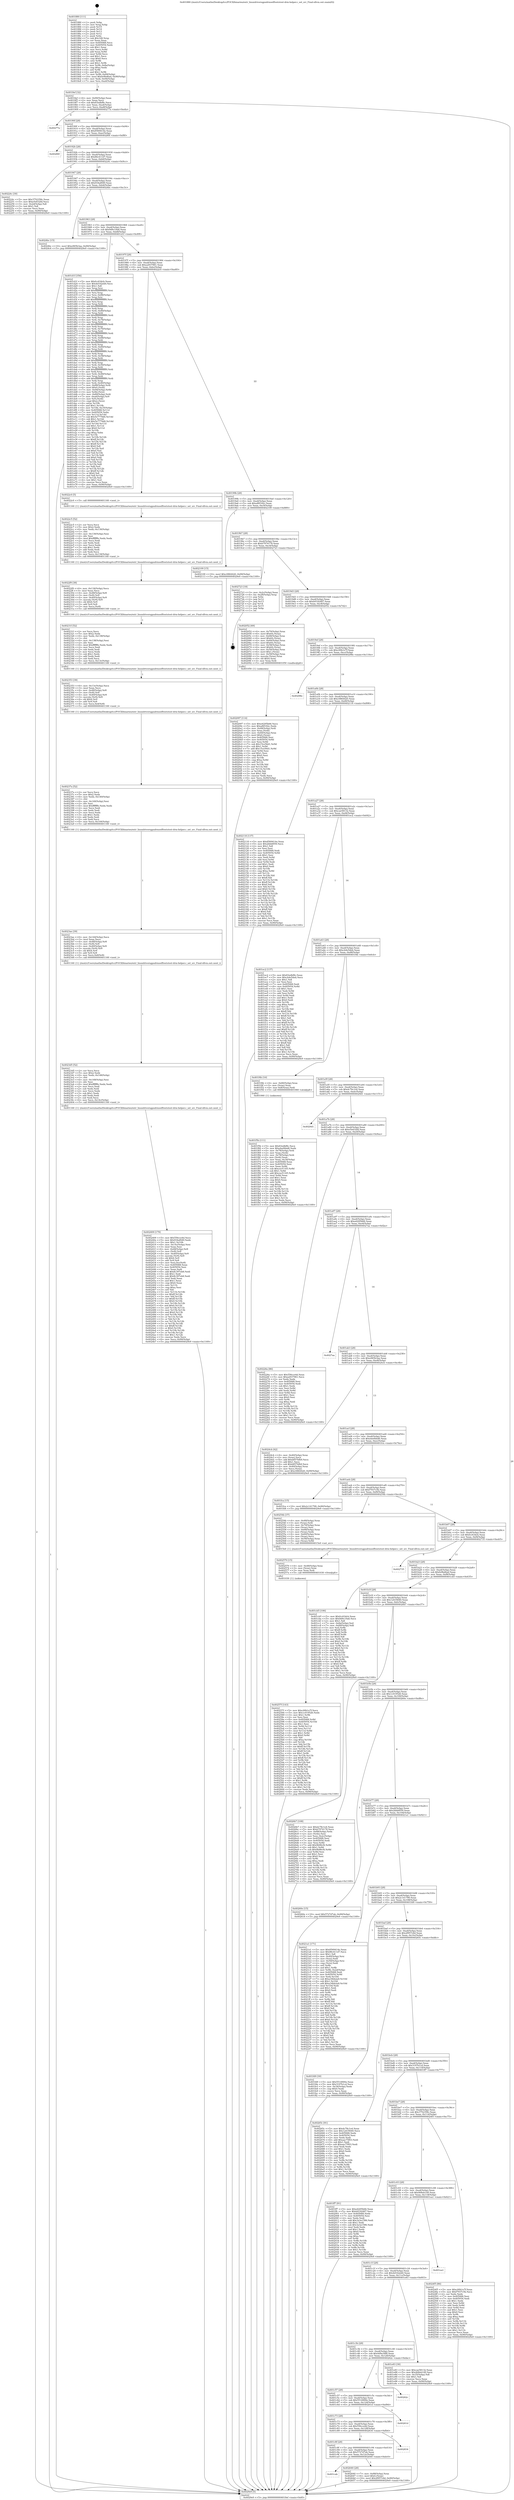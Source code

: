 digraph "0x401880" {
  label = "0x401880 (/mnt/c/Users/mathe/Desktop/tcc/POCII/binaries/extr_linuxdriversgpudrmselfteststest-drm-helper.c_set_src_Final-ollvm.out::main(0))"
  labelloc = "t"
  node[shape=record]

  Entry [label="",width=0.3,height=0.3,shape=circle,fillcolor=black,style=filled]
  "0x4018ef" [label="{
     0x4018ef [32]\l
     | [instrs]\l
     &nbsp;&nbsp;0x4018ef \<+6\>: mov -0x90(%rbp),%eax\l
     &nbsp;&nbsp;0x4018f5 \<+2\>: mov %eax,%ecx\l
     &nbsp;&nbsp;0x4018f7 \<+6\>: sub $0x83edbf8c,%ecx\l
     &nbsp;&nbsp;0x4018fd \<+6\>: mov %eax,-0xa4(%rbp)\l
     &nbsp;&nbsp;0x401903 \<+6\>: mov %ecx,-0xa8(%rbp)\l
     &nbsp;&nbsp;0x401909 \<+6\>: je 000000000040277a \<main+0xefa\>\l
  }"]
  "0x40277a" [label="{
     0x40277a\l
  }", style=dashed]
  "0x40190f" [label="{
     0x40190f [28]\l
     | [instrs]\l
     &nbsp;&nbsp;0x40190f \<+5\>: jmp 0000000000401914 \<main+0x94\>\l
     &nbsp;&nbsp;0x401914 \<+6\>: mov -0xa4(%rbp),%eax\l
     &nbsp;&nbsp;0x40191a \<+5\>: sub $0x8569414e,%eax\l
     &nbsp;&nbsp;0x40191f \<+6\>: mov %eax,-0xac(%rbp)\l
     &nbsp;&nbsp;0x401925 \<+6\>: je 000000000040280f \<main+0xf8f\>\l
  }"]
  Exit [label="",width=0.3,height=0.3,shape=circle,fillcolor=black,style=filled,peripheries=2]
  "0x40280f" [label="{
     0x40280f\l
  }", style=dashed]
  "0x40192b" [label="{
     0x40192b [28]\l
     | [instrs]\l
     &nbsp;&nbsp;0x40192b \<+5\>: jmp 0000000000401930 \<main+0xb0\>\l
     &nbsp;&nbsp;0x401930 \<+6\>: mov -0xa4(%rbp),%eax\l
     &nbsp;&nbsp;0x401936 \<+5\>: sub $0x86c411d7,%eax\l
     &nbsp;&nbsp;0x40193b \<+6\>: mov %eax,-0xb0(%rbp)\l
     &nbsp;&nbsp;0x401941 \<+6\>: je 000000000040224c \<main+0x9cc\>\l
  }"]
  "0x401cab" [label="{
     0x401cab\l
  }", style=dashed]
  "0x40224c" [label="{
     0x40224c [30]\l
     | [instrs]\l
     &nbsp;&nbsp;0x40224c \<+5\>: mov $0x3752358c,%eax\l
     &nbsp;&nbsp;0x402251 \<+5\>: mov $0xe5e632fd,%ecx\l
     &nbsp;&nbsp;0x402256 \<+3\>: mov -0x2d(%rbp),%dl\l
     &nbsp;&nbsp;0x402259 \<+3\>: test $0x1,%dl\l
     &nbsp;&nbsp;0x40225c \<+3\>: cmovne %ecx,%eax\l
     &nbsp;&nbsp;0x40225f \<+6\>: mov %eax,-0x90(%rbp)\l
     &nbsp;&nbsp;0x402265 \<+5\>: jmp 00000000004029e9 \<main+0x1169\>\l
  }"]
  "0x401947" [label="{
     0x401947 [28]\l
     | [instrs]\l
     &nbsp;&nbsp;0x401947 \<+5\>: jmp 000000000040194c \<main+0xcc\>\l
     &nbsp;&nbsp;0x40194c \<+6\>: mov -0xa4(%rbp),%eax\l
     &nbsp;&nbsp;0x401952 \<+5\>: sub $0x934af049,%eax\l
     &nbsp;&nbsp;0x401957 \<+6\>: mov %eax,-0xb4(%rbp)\l
     &nbsp;&nbsp;0x40195d \<+6\>: je 00000000004024bc \<main+0xc3c\>\l
  }"]
  "0x402640" [label="{
     0x402640 [28]\l
     | [instrs]\l
     &nbsp;&nbsp;0x402640 \<+7\>: mov -0x88(%rbp),%rax\l
     &nbsp;&nbsp;0x402647 \<+6\>: movl $0x0,(%rax)\l
     &nbsp;&nbsp;0x40264d \<+10\>: movl $0x2f957c6d,-0x90(%rbp)\l
     &nbsp;&nbsp;0x402657 \<+5\>: jmp 00000000004029e9 \<main+0x1169\>\l
  }"]
  "0x4024bc" [label="{
     0x4024bc [15]\l
     | [instrs]\l
     &nbsp;&nbsp;0x4024bc \<+10\>: movl $0xe965b3aa,-0x90(%rbp)\l
     &nbsp;&nbsp;0x4024c6 \<+5\>: jmp 00000000004029e9 \<main+0x1169\>\l
  }"]
  "0x401963" [label="{
     0x401963 [28]\l
     | [instrs]\l
     &nbsp;&nbsp;0x401963 \<+5\>: jmp 0000000000401968 \<main+0xe8\>\l
     &nbsp;&nbsp;0x401968 \<+6\>: mov -0xa4(%rbp),%eax\l
     &nbsp;&nbsp;0x40196e \<+5\>: sub $0x9d9c19a6,%eax\l
     &nbsp;&nbsp;0x401973 \<+6\>: mov %eax,-0xb8(%rbp)\l
     &nbsp;&nbsp;0x401979 \<+6\>: je 0000000000401d1f \<main+0x49f\>\l
  }"]
  "0x401c8f" [label="{
     0x401c8f [28]\l
     | [instrs]\l
     &nbsp;&nbsp;0x401c8f \<+5\>: jmp 0000000000401c94 \<main+0x414\>\l
     &nbsp;&nbsp;0x401c94 \<+6\>: mov -0xa4(%rbp),%eax\l
     &nbsp;&nbsp;0x401c9a \<+5\>: sub $0x5727d7ab,%eax\l
     &nbsp;&nbsp;0x401c9f \<+6\>: mov %eax,-0x12c(%rbp)\l
     &nbsp;&nbsp;0x401ca5 \<+6\>: je 0000000000402640 \<main+0xdc0\>\l
  }"]
  "0x401d1f" [label="{
     0x401d1f [356]\l
     | [instrs]\l
     &nbsp;&nbsp;0x401d1f \<+5\>: mov $0xfcc63dcb,%eax\l
     &nbsp;&nbsp;0x401d24 \<+5\>: mov $0x4d162eb0,%ecx\l
     &nbsp;&nbsp;0x401d29 \<+2\>: mov $0x1,%dl\l
     &nbsp;&nbsp;0x401d2b \<+3\>: mov %rsp,%rsi\l
     &nbsp;&nbsp;0x401d2e \<+4\>: add $0xfffffffffffffff0,%rsi\l
     &nbsp;&nbsp;0x401d32 \<+3\>: mov %rsi,%rsp\l
     &nbsp;&nbsp;0x401d35 \<+7\>: mov %rsi,-0x88(%rbp)\l
     &nbsp;&nbsp;0x401d3c \<+3\>: mov %rsp,%rsi\l
     &nbsp;&nbsp;0x401d3f \<+4\>: add $0xfffffffffffffff0,%rsi\l
     &nbsp;&nbsp;0x401d43 \<+3\>: mov %rsi,%rsp\l
     &nbsp;&nbsp;0x401d46 \<+3\>: mov %rsp,%rdi\l
     &nbsp;&nbsp;0x401d49 \<+4\>: add $0xfffffffffffffff0,%rdi\l
     &nbsp;&nbsp;0x401d4d \<+3\>: mov %rdi,%rsp\l
     &nbsp;&nbsp;0x401d50 \<+4\>: mov %rdi,-0x80(%rbp)\l
     &nbsp;&nbsp;0x401d54 \<+3\>: mov %rsp,%rdi\l
     &nbsp;&nbsp;0x401d57 \<+4\>: add $0xfffffffffffffff0,%rdi\l
     &nbsp;&nbsp;0x401d5b \<+3\>: mov %rdi,%rsp\l
     &nbsp;&nbsp;0x401d5e \<+4\>: mov %rdi,-0x78(%rbp)\l
     &nbsp;&nbsp;0x401d62 \<+3\>: mov %rsp,%rdi\l
     &nbsp;&nbsp;0x401d65 \<+4\>: add $0xfffffffffffffff0,%rdi\l
     &nbsp;&nbsp;0x401d69 \<+3\>: mov %rdi,%rsp\l
     &nbsp;&nbsp;0x401d6c \<+4\>: mov %rdi,-0x70(%rbp)\l
     &nbsp;&nbsp;0x401d70 \<+3\>: mov %rsp,%rdi\l
     &nbsp;&nbsp;0x401d73 \<+4\>: add $0xfffffffffffffff0,%rdi\l
     &nbsp;&nbsp;0x401d77 \<+3\>: mov %rdi,%rsp\l
     &nbsp;&nbsp;0x401d7a \<+4\>: mov %rdi,-0x68(%rbp)\l
     &nbsp;&nbsp;0x401d7e \<+3\>: mov %rsp,%rdi\l
     &nbsp;&nbsp;0x401d81 \<+4\>: add $0xfffffffffffffff0,%rdi\l
     &nbsp;&nbsp;0x401d85 \<+3\>: mov %rdi,%rsp\l
     &nbsp;&nbsp;0x401d88 \<+4\>: mov %rdi,-0x60(%rbp)\l
     &nbsp;&nbsp;0x401d8c \<+3\>: mov %rsp,%rdi\l
     &nbsp;&nbsp;0x401d8f \<+4\>: add $0xfffffffffffffff0,%rdi\l
     &nbsp;&nbsp;0x401d93 \<+3\>: mov %rdi,%rsp\l
     &nbsp;&nbsp;0x401d96 \<+4\>: mov %rdi,-0x58(%rbp)\l
     &nbsp;&nbsp;0x401d9a \<+3\>: mov %rsp,%rdi\l
     &nbsp;&nbsp;0x401d9d \<+4\>: add $0xfffffffffffffff0,%rdi\l
     &nbsp;&nbsp;0x401da1 \<+3\>: mov %rdi,%rsp\l
     &nbsp;&nbsp;0x401da4 \<+4\>: mov %rdi,-0x50(%rbp)\l
     &nbsp;&nbsp;0x401da8 \<+3\>: mov %rsp,%rdi\l
     &nbsp;&nbsp;0x401dab \<+4\>: add $0xfffffffffffffff0,%rdi\l
     &nbsp;&nbsp;0x401daf \<+3\>: mov %rdi,%rsp\l
     &nbsp;&nbsp;0x401db2 \<+4\>: mov %rdi,-0x48(%rbp)\l
     &nbsp;&nbsp;0x401db6 \<+3\>: mov %rsp,%rdi\l
     &nbsp;&nbsp;0x401db9 \<+4\>: add $0xfffffffffffffff0,%rdi\l
     &nbsp;&nbsp;0x401dbd \<+3\>: mov %rdi,%rsp\l
     &nbsp;&nbsp;0x401dc0 \<+4\>: mov %rdi,-0x40(%rbp)\l
     &nbsp;&nbsp;0x401dc4 \<+7\>: mov -0x88(%rbp),%rdi\l
     &nbsp;&nbsp;0x401dcb \<+6\>: movl $0x0,(%rdi)\l
     &nbsp;&nbsp;0x401dd1 \<+7\>: mov -0x94(%rbp),%r8d\l
     &nbsp;&nbsp;0x401dd8 \<+3\>: mov %r8d,(%rsi)\l
     &nbsp;&nbsp;0x401ddb \<+4\>: mov -0x80(%rbp),%rdi\l
     &nbsp;&nbsp;0x401ddf \<+7\>: mov -0xa0(%rbp),%r9\l
     &nbsp;&nbsp;0x401de6 \<+3\>: mov %r9,(%rdi)\l
     &nbsp;&nbsp;0x401de9 \<+3\>: cmpl $0x2,(%rsi)\l
     &nbsp;&nbsp;0x401dec \<+4\>: setne %r10b\l
     &nbsp;&nbsp;0x401df0 \<+4\>: and $0x1,%r10b\l
     &nbsp;&nbsp;0x401df4 \<+4\>: mov %r10b,-0x35(%rbp)\l
     &nbsp;&nbsp;0x401df8 \<+8\>: mov 0x405068,%r11d\l
     &nbsp;&nbsp;0x401e00 \<+7\>: mov 0x405054,%ebx\l
     &nbsp;&nbsp;0x401e07 \<+3\>: mov %r11d,%r14d\l
     &nbsp;&nbsp;0x401e0a \<+7\>: sub $0x5e7779d0,%r14d\l
     &nbsp;&nbsp;0x401e11 \<+4\>: sub $0x1,%r14d\l
     &nbsp;&nbsp;0x401e15 \<+7\>: add $0x5e7779d0,%r14d\l
     &nbsp;&nbsp;0x401e1c \<+4\>: imul %r14d,%r11d\l
     &nbsp;&nbsp;0x401e20 \<+4\>: and $0x1,%r11d\l
     &nbsp;&nbsp;0x401e24 \<+4\>: cmp $0x0,%r11d\l
     &nbsp;&nbsp;0x401e28 \<+4\>: sete %r10b\l
     &nbsp;&nbsp;0x401e2c \<+3\>: cmp $0xa,%ebx\l
     &nbsp;&nbsp;0x401e2f \<+4\>: setl %r15b\l
     &nbsp;&nbsp;0x401e33 \<+3\>: mov %r10b,%r12b\l
     &nbsp;&nbsp;0x401e36 \<+4\>: xor $0xff,%r12b\l
     &nbsp;&nbsp;0x401e3a \<+3\>: mov %r15b,%r13b\l
     &nbsp;&nbsp;0x401e3d \<+4\>: xor $0xff,%r13b\l
     &nbsp;&nbsp;0x401e41 \<+3\>: xor $0x0,%dl\l
     &nbsp;&nbsp;0x401e44 \<+3\>: mov %r12b,%sil\l
     &nbsp;&nbsp;0x401e47 \<+4\>: and $0x0,%sil\l
     &nbsp;&nbsp;0x401e4b \<+3\>: and %dl,%r10b\l
     &nbsp;&nbsp;0x401e4e \<+3\>: mov %r13b,%dil\l
     &nbsp;&nbsp;0x401e51 \<+4\>: and $0x0,%dil\l
     &nbsp;&nbsp;0x401e55 \<+3\>: and %dl,%r15b\l
     &nbsp;&nbsp;0x401e58 \<+3\>: or %r10b,%sil\l
     &nbsp;&nbsp;0x401e5b \<+3\>: or %r15b,%dil\l
     &nbsp;&nbsp;0x401e5e \<+3\>: xor %dil,%sil\l
     &nbsp;&nbsp;0x401e61 \<+3\>: or %r13b,%r12b\l
     &nbsp;&nbsp;0x401e64 \<+4\>: xor $0xff,%r12b\l
     &nbsp;&nbsp;0x401e68 \<+3\>: or $0x0,%dl\l
     &nbsp;&nbsp;0x401e6b \<+3\>: and %dl,%r12b\l
     &nbsp;&nbsp;0x401e6e \<+3\>: or %r12b,%sil\l
     &nbsp;&nbsp;0x401e71 \<+4\>: test $0x1,%sil\l
     &nbsp;&nbsp;0x401e75 \<+3\>: cmovne %ecx,%eax\l
     &nbsp;&nbsp;0x401e78 \<+6\>: mov %eax,-0x90(%rbp)\l
     &nbsp;&nbsp;0x401e7e \<+5\>: jmp 00000000004029e9 \<main+0x1169\>\l
  }"]
  "0x40197f" [label="{
     0x40197f [28]\l
     | [instrs]\l
     &nbsp;&nbsp;0x40197f \<+5\>: jmp 0000000000401984 \<main+0x104\>\l
     &nbsp;&nbsp;0x401984 \<+6\>: mov -0xa4(%rbp),%eax\l
     &nbsp;&nbsp;0x40198a \<+5\>: sub $0xa2937961,%eax\l
     &nbsp;&nbsp;0x40198f \<+6\>: mov %eax,-0xbc(%rbp)\l
     &nbsp;&nbsp;0x401995 \<+6\>: je 00000000004022c0 \<main+0xa40\>\l
  }"]
  "0x402834" [label="{
     0x402834\l
  }", style=dashed]
  "0x4022c0" [label="{
     0x4022c0 [5]\l
     | [instrs]\l
     &nbsp;&nbsp;0x4022c0 \<+5\>: call 0000000000401160 \<next_i\>\l
     | [calls]\l
     &nbsp;&nbsp;0x401160 \{1\} (/mnt/c/Users/mathe/Desktop/tcc/POCII/binaries/extr_linuxdriversgpudrmselfteststest-drm-helper.c_set_src_Final-ollvm.out::next_i)\l
  }"]
  "0x40199b" [label="{
     0x40199b [28]\l
     | [instrs]\l
     &nbsp;&nbsp;0x40199b \<+5\>: jmp 00000000004019a0 \<main+0x120\>\l
     &nbsp;&nbsp;0x4019a0 \<+6\>: mov -0xa4(%rbp),%eax\l
     &nbsp;&nbsp;0x4019a6 \<+5\>: sub $0xaf6f182c,%eax\l
     &nbsp;&nbsp;0x4019ab \<+6\>: mov %eax,-0xc0(%rbp)\l
     &nbsp;&nbsp;0x4019b1 \<+6\>: je 0000000000402109 \<main+0x889\>\l
  }"]
  "0x401c73" [label="{
     0x401c73 [28]\l
     | [instrs]\l
     &nbsp;&nbsp;0x401c73 \<+5\>: jmp 0000000000401c78 \<main+0x3f8\>\l
     &nbsp;&nbsp;0x401c78 \<+6\>: mov -0xa4(%rbp),%eax\l
     &nbsp;&nbsp;0x401c7e \<+5\>: sub $0x556cce4d,%eax\l
     &nbsp;&nbsp;0x401c83 \<+6\>: mov %eax,-0x128(%rbp)\l
     &nbsp;&nbsp;0x401c89 \<+6\>: je 0000000000402834 \<main+0xfb4\>\l
  }"]
  "0x402109" [label="{
     0x402109 [15]\l
     | [instrs]\l
     &nbsp;&nbsp;0x402109 \<+10\>: movl $0xc0864420,-0x90(%rbp)\l
     &nbsp;&nbsp;0x402113 \<+5\>: jmp 00000000004029e9 \<main+0x1169\>\l
  }"]
  "0x4019b7" [label="{
     0x4019b7 [28]\l
     | [instrs]\l
     &nbsp;&nbsp;0x4019b7 \<+5\>: jmp 00000000004019bc \<main+0x13c\>\l
     &nbsp;&nbsp;0x4019bc \<+6\>: mov -0xa4(%rbp),%eax\l
     &nbsp;&nbsp;0x4019c2 \<+5\>: sub $0xb7974178,%eax\l
     &nbsp;&nbsp;0x4019c7 \<+6\>: mov %eax,-0xc4(%rbp)\l
     &nbsp;&nbsp;0x4019cd \<+6\>: je 0000000000402723 \<main+0xea3\>\l
  }"]
  "0x40261d" [label="{
     0x40261d\l
  }", style=dashed]
  "0x402723" [label="{
     0x402723 [18]\l
     | [instrs]\l
     &nbsp;&nbsp;0x402723 \<+3\>: mov -0x2c(%rbp),%eax\l
     &nbsp;&nbsp;0x402726 \<+4\>: lea -0x28(%rbp),%rsp\l
     &nbsp;&nbsp;0x40272a \<+1\>: pop %rbx\l
     &nbsp;&nbsp;0x40272b \<+2\>: pop %r12\l
     &nbsp;&nbsp;0x40272d \<+2\>: pop %r13\l
     &nbsp;&nbsp;0x40272f \<+2\>: pop %r14\l
     &nbsp;&nbsp;0x402731 \<+2\>: pop %r15\l
     &nbsp;&nbsp;0x402733 \<+1\>: pop %rbp\l
     &nbsp;&nbsp;0x402734 \<+1\>: ret\l
  }"]
  "0x4019d3" [label="{
     0x4019d3 [28]\l
     | [instrs]\l
     &nbsp;&nbsp;0x4019d3 \<+5\>: jmp 00000000004019d8 \<main+0x158\>\l
     &nbsp;&nbsp;0x4019d8 \<+6\>: mov -0xa4(%rbp),%eax\l
     &nbsp;&nbsp;0x4019de \<+5\>: sub $0xb9192487,%eax\l
     &nbsp;&nbsp;0x4019e3 \<+6\>: mov %eax,-0xc8(%rbp)\l
     &nbsp;&nbsp;0x4019e9 \<+6\>: je 0000000000402052 \<main+0x7d2\>\l
  }"]
  "0x401c57" [label="{
     0x401c57 [28]\l
     | [instrs]\l
     &nbsp;&nbsp;0x401c57 \<+5\>: jmp 0000000000401c5c \<main+0x3dc\>\l
     &nbsp;&nbsp;0x401c5c \<+6\>: mov -0xa4(%rbp),%eax\l
     &nbsp;&nbsp;0x401c62 \<+5\>: sub $0x5514900e,%eax\l
     &nbsp;&nbsp;0x401c67 \<+6\>: mov %eax,-0x124(%rbp)\l
     &nbsp;&nbsp;0x401c6d \<+6\>: je 000000000040261d \<main+0xd9d\>\l
  }"]
  "0x402052" [label="{
     0x402052 [69]\l
     | [instrs]\l
     &nbsp;&nbsp;0x402052 \<+4\>: mov -0x70(%rbp),%rax\l
     &nbsp;&nbsp;0x402056 \<+6\>: movl $0x64,(%rax)\l
     &nbsp;&nbsp;0x40205c \<+4\>: mov -0x68(%rbp),%rax\l
     &nbsp;&nbsp;0x402060 \<+6\>: movl $0x64,(%rax)\l
     &nbsp;&nbsp;0x402066 \<+4\>: mov -0x60(%rbp),%rax\l
     &nbsp;&nbsp;0x40206a \<+6\>: movl $0x64,(%rax)\l
     &nbsp;&nbsp;0x402070 \<+4\>: mov -0x58(%rbp),%rax\l
     &nbsp;&nbsp;0x402074 \<+6\>: movl $0x64,(%rax)\l
     &nbsp;&nbsp;0x40207a \<+4\>: mov -0x50(%rbp),%rax\l
     &nbsp;&nbsp;0x40207e \<+6\>: movl $0x1,(%rax)\l
     &nbsp;&nbsp;0x402084 \<+4\>: mov -0x50(%rbp),%rax\l
     &nbsp;&nbsp;0x402088 \<+3\>: movslq (%rax),%rax\l
     &nbsp;&nbsp;0x40208b \<+4\>: shl $0x4,%rax\l
     &nbsp;&nbsp;0x40208f \<+3\>: mov %rax,%rdi\l
     &nbsp;&nbsp;0x402092 \<+5\>: call 0000000000401050 \<malloc@plt\>\l
     | [calls]\l
     &nbsp;&nbsp;0x401050 \{1\} (unknown)\l
  }"]
  "0x4019ef" [label="{
     0x4019ef [28]\l
     | [instrs]\l
     &nbsp;&nbsp;0x4019ef \<+5\>: jmp 00000000004019f4 \<main+0x174\>\l
     &nbsp;&nbsp;0x4019f4 \<+6\>: mov -0xa4(%rbp),%eax\l
     &nbsp;&nbsp;0x4019fa \<+5\>: sub $0xc00b1e7f,%eax\l
     &nbsp;&nbsp;0x4019ff \<+6\>: mov %eax,-0xcc(%rbp)\l
     &nbsp;&nbsp;0x401a05 \<+6\>: je 000000000040298e \<main+0x110e\>\l
  }"]
  "0x40262c" [label="{
     0x40262c\l
  }", style=dashed]
  "0x40298e" [label="{
     0x40298e\l
  }", style=dashed]
  "0x401a0b" [label="{
     0x401a0b [28]\l
     | [instrs]\l
     &nbsp;&nbsp;0x401a0b \<+5\>: jmp 0000000000401a10 \<main+0x190\>\l
     &nbsp;&nbsp;0x401a10 \<+6\>: mov -0xa4(%rbp),%eax\l
     &nbsp;&nbsp;0x401a16 \<+5\>: sub $0xc0864420,%eax\l
     &nbsp;&nbsp;0x401a1b \<+6\>: mov %eax,-0xd0(%rbp)\l
     &nbsp;&nbsp;0x401a21 \<+6\>: je 0000000000402118 \<main+0x898\>\l
  }"]
  "0x40257f" [label="{
     0x40257f [143]\l
     | [instrs]\l
     &nbsp;&nbsp;0x40257f \<+5\>: mov $0xc00b1e7f,%ecx\l
     &nbsp;&nbsp;0x402584 \<+5\>: mov $0x1c019526,%edx\l
     &nbsp;&nbsp;0x402589 \<+3\>: mov $0x1,%r9b\l
     &nbsp;&nbsp;0x40258c \<+2\>: xor %esi,%esi\l
     &nbsp;&nbsp;0x40258e \<+8\>: mov 0x405068,%r8d\l
     &nbsp;&nbsp;0x402596 \<+8\>: mov 0x405054,%r10d\l
     &nbsp;&nbsp;0x40259e \<+3\>: sub $0x1,%esi\l
     &nbsp;&nbsp;0x4025a1 \<+3\>: mov %r8d,%r11d\l
     &nbsp;&nbsp;0x4025a4 \<+3\>: add %esi,%r11d\l
     &nbsp;&nbsp;0x4025a7 \<+4\>: imul %r11d,%r8d\l
     &nbsp;&nbsp;0x4025ab \<+4\>: and $0x1,%r8d\l
     &nbsp;&nbsp;0x4025af \<+4\>: cmp $0x0,%r8d\l
     &nbsp;&nbsp;0x4025b3 \<+3\>: sete %bl\l
     &nbsp;&nbsp;0x4025b6 \<+4\>: cmp $0xa,%r10d\l
     &nbsp;&nbsp;0x4025ba \<+4\>: setl %r14b\l
     &nbsp;&nbsp;0x4025be \<+3\>: mov %bl,%r15b\l
     &nbsp;&nbsp;0x4025c1 \<+4\>: xor $0xff,%r15b\l
     &nbsp;&nbsp;0x4025c5 \<+3\>: mov %r14b,%r12b\l
     &nbsp;&nbsp;0x4025c8 \<+4\>: xor $0xff,%r12b\l
     &nbsp;&nbsp;0x4025cc \<+4\>: xor $0x1,%r9b\l
     &nbsp;&nbsp;0x4025d0 \<+3\>: mov %r15b,%r13b\l
     &nbsp;&nbsp;0x4025d3 \<+4\>: and $0xff,%r13b\l
     &nbsp;&nbsp;0x4025d7 \<+3\>: and %r9b,%bl\l
     &nbsp;&nbsp;0x4025da \<+3\>: mov %r12b,%al\l
     &nbsp;&nbsp;0x4025dd \<+2\>: and $0xff,%al\l
     &nbsp;&nbsp;0x4025df \<+3\>: and %r9b,%r14b\l
     &nbsp;&nbsp;0x4025e2 \<+3\>: or %bl,%r13b\l
     &nbsp;&nbsp;0x4025e5 \<+3\>: or %r14b,%al\l
     &nbsp;&nbsp;0x4025e8 \<+3\>: xor %al,%r13b\l
     &nbsp;&nbsp;0x4025eb \<+3\>: or %r12b,%r15b\l
     &nbsp;&nbsp;0x4025ee \<+4\>: xor $0xff,%r15b\l
     &nbsp;&nbsp;0x4025f2 \<+4\>: or $0x1,%r9b\l
     &nbsp;&nbsp;0x4025f6 \<+3\>: and %r9b,%r15b\l
     &nbsp;&nbsp;0x4025f9 \<+3\>: or %r15b,%r13b\l
     &nbsp;&nbsp;0x4025fc \<+4\>: test $0x1,%r13b\l
     &nbsp;&nbsp;0x402600 \<+3\>: cmovne %edx,%ecx\l
     &nbsp;&nbsp;0x402603 \<+6\>: mov %ecx,-0x90(%rbp)\l
     &nbsp;&nbsp;0x402609 \<+5\>: jmp 00000000004029e9 \<main+0x1169\>\l
  }"]
  "0x402118" [label="{
     0x402118 [137]\l
     | [instrs]\l
     &nbsp;&nbsp;0x402118 \<+5\>: mov $0x8569414e,%eax\l
     &nbsp;&nbsp;0x40211d \<+5\>: mov $0x2bbbf059,%ecx\l
     &nbsp;&nbsp;0x402122 \<+2\>: mov $0x1,%dl\l
     &nbsp;&nbsp;0x402124 \<+2\>: xor %esi,%esi\l
     &nbsp;&nbsp;0x402126 \<+7\>: mov 0x405068,%edi\l
     &nbsp;&nbsp;0x40212d \<+8\>: mov 0x405054,%r8d\l
     &nbsp;&nbsp;0x402135 \<+3\>: sub $0x1,%esi\l
     &nbsp;&nbsp;0x402138 \<+3\>: mov %edi,%r9d\l
     &nbsp;&nbsp;0x40213b \<+3\>: add %esi,%r9d\l
     &nbsp;&nbsp;0x40213e \<+4\>: imul %r9d,%edi\l
     &nbsp;&nbsp;0x402142 \<+3\>: and $0x1,%edi\l
     &nbsp;&nbsp;0x402145 \<+3\>: cmp $0x0,%edi\l
     &nbsp;&nbsp;0x402148 \<+4\>: sete %r10b\l
     &nbsp;&nbsp;0x40214c \<+4\>: cmp $0xa,%r8d\l
     &nbsp;&nbsp;0x402150 \<+4\>: setl %r11b\l
     &nbsp;&nbsp;0x402154 \<+3\>: mov %r10b,%bl\l
     &nbsp;&nbsp;0x402157 \<+3\>: xor $0xff,%bl\l
     &nbsp;&nbsp;0x40215a \<+3\>: mov %r11b,%r14b\l
     &nbsp;&nbsp;0x40215d \<+4\>: xor $0xff,%r14b\l
     &nbsp;&nbsp;0x402161 \<+3\>: xor $0x0,%dl\l
     &nbsp;&nbsp;0x402164 \<+3\>: mov %bl,%r15b\l
     &nbsp;&nbsp;0x402167 \<+4\>: and $0x0,%r15b\l
     &nbsp;&nbsp;0x40216b \<+3\>: and %dl,%r10b\l
     &nbsp;&nbsp;0x40216e \<+3\>: mov %r14b,%r12b\l
     &nbsp;&nbsp;0x402171 \<+4\>: and $0x0,%r12b\l
     &nbsp;&nbsp;0x402175 \<+3\>: and %dl,%r11b\l
     &nbsp;&nbsp;0x402178 \<+3\>: or %r10b,%r15b\l
     &nbsp;&nbsp;0x40217b \<+3\>: or %r11b,%r12b\l
     &nbsp;&nbsp;0x40217e \<+3\>: xor %r12b,%r15b\l
     &nbsp;&nbsp;0x402181 \<+3\>: or %r14b,%bl\l
     &nbsp;&nbsp;0x402184 \<+3\>: xor $0xff,%bl\l
     &nbsp;&nbsp;0x402187 \<+3\>: or $0x0,%dl\l
     &nbsp;&nbsp;0x40218a \<+2\>: and %dl,%bl\l
     &nbsp;&nbsp;0x40218c \<+3\>: or %bl,%r15b\l
     &nbsp;&nbsp;0x40218f \<+4\>: test $0x1,%r15b\l
     &nbsp;&nbsp;0x402193 \<+3\>: cmovne %ecx,%eax\l
     &nbsp;&nbsp;0x402196 \<+6\>: mov %eax,-0x90(%rbp)\l
     &nbsp;&nbsp;0x40219c \<+5\>: jmp 00000000004029e9 \<main+0x1169\>\l
  }"]
  "0x401a27" [label="{
     0x401a27 [28]\l
     | [instrs]\l
     &nbsp;&nbsp;0x401a27 \<+5\>: jmp 0000000000401a2c \<main+0x1ac\>\l
     &nbsp;&nbsp;0x401a2c \<+6\>: mov -0xa4(%rbp),%eax\l
     &nbsp;&nbsp;0x401a32 \<+5\>: sub $0xcae58132,%eax\l
     &nbsp;&nbsp;0x401a37 \<+6\>: mov %eax,-0xd4(%rbp)\l
     &nbsp;&nbsp;0x401a3d \<+6\>: je 0000000000401ec2 \<main+0x642\>\l
  }"]
  "0x402570" [label="{
     0x402570 [15]\l
     | [instrs]\l
     &nbsp;&nbsp;0x402570 \<+4\>: mov -0x48(%rbp),%rax\l
     &nbsp;&nbsp;0x402574 \<+3\>: mov (%rax),%rax\l
     &nbsp;&nbsp;0x402577 \<+3\>: mov %rax,%rdi\l
     &nbsp;&nbsp;0x40257a \<+5\>: call 0000000000401030 \<free@plt\>\l
     | [calls]\l
     &nbsp;&nbsp;0x401030 \{1\} (unknown)\l
  }"]
  "0x401ec2" [label="{
     0x401ec2 [137]\l
     | [instrs]\l
     &nbsp;&nbsp;0x401ec2 \<+5\>: mov $0x83edbf8c,%eax\l
     &nbsp;&nbsp;0x401ec7 \<+5\>: mov $0xcb4e5deb,%ecx\l
     &nbsp;&nbsp;0x401ecc \<+2\>: mov $0x1,%dl\l
     &nbsp;&nbsp;0x401ece \<+2\>: xor %esi,%esi\l
     &nbsp;&nbsp;0x401ed0 \<+7\>: mov 0x405068,%edi\l
     &nbsp;&nbsp;0x401ed7 \<+8\>: mov 0x405054,%r8d\l
     &nbsp;&nbsp;0x401edf \<+3\>: sub $0x1,%esi\l
     &nbsp;&nbsp;0x401ee2 \<+3\>: mov %edi,%r9d\l
     &nbsp;&nbsp;0x401ee5 \<+3\>: add %esi,%r9d\l
     &nbsp;&nbsp;0x401ee8 \<+4\>: imul %r9d,%edi\l
     &nbsp;&nbsp;0x401eec \<+3\>: and $0x1,%edi\l
     &nbsp;&nbsp;0x401eef \<+3\>: cmp $0x0,%edi\l
     &nbsp;&nbsp;0x401ef2 \<+4\>: sete %r10b\l
     &nbsp;&nbsp;0x401ef6 \<+4\>: cmp $0xa,%r8d\l
     &nbsp;&nbsp;0x401efa \<+4\>: setl %r11b\l
     &nbsp;&nbsp;0x401efe \<+3\>: mov %r10b,%bl\l
     &nbsp;&nbsp;0x401f01 \<+3\>: xor $0xff,%bl\l
     &nbsp;&nbsp;0x401f04 \<+3\>: mov %r11b,%r14b\l
     &nbsp;&nbsp;0x401f07 \<+4\>: xor $0xff,%r14b\l
     &nbsp;&nbsp;0x401f0b \<+3\>: xor $0x1,%dl\l
     &nbsp;&nbsp;0x401f0e \<+3\>: mov %bl,%r15b\l
     &nbsp;&nbsp;0x401f11 \<+4\>: and $0xff,%r15b\l
     &nbsp;&nbsp;0x401f15 \<+3\>: and %dl,%r10b\l
     &nbsp;&nbsp;0x401f18 \<+3\>: mov %r14b,%r12b\l
     &nbsp;&nbsp;0x401f1b \<+4\>: and $0xff,%r12b\l
     &nbsp;&nbsp;0x401f1f \<+3\>: and %dl,%r11b\l
     &nbsp;&nbsp;0x401f22 \<+3\>: or %r10b,%r15b\l
     &nbsp;&nbsp;0x401f25 \<+3\>: or %r11b,%r12b\l
     &nbsp;&nbsp;0x401f28 \<+3\>: xor %r12b,%r15b\l
     &nbsp;&nbsp;0x401f2b \<+3\>: or %r14b,%bl\l
     &nbsp;&nbsp;0x401f2e \<+3\>: xor $0xff,%bl\l
     &nbsp;&nbsp;0x401f31 \<+3\>: or $0x1,%dl\l
     &nbsp;&nbsp;0x401f34 \<+2\>: and %dl,%bl\l
     &nbsp;&nbsp;0x401f36 \<+3\>: or %bl,%r15b\l
     &nbsp;&nbsp;0x401f39 \<+4\>: test $0x1,%r15b\l
     &nbsp;&nbsp;0x401f3d \<+3\>: cmovne %ecx,%eax\l
     &nbsp;&nbsp;0x401f40 \<+6\>: mov %eax,-0x90(%rbp)\l
     &nbsp;&nbsp;0x401f46 \<+5\>: jmp 00000000004029e9 \<main+0x1169\>\l
  }"]
  "0x401a43" [label="{
     0x401a43 [28]\l
     | [instrs]\l
     &nbsp;&nbsp;0x401a43 \<+5\>: jmp 0000000000401a48 \<main+0x1c8\>\l
     &nbsp;&nbsp;0x401a48 \<+6\>: mov -0xa4(%rbp),%eax\l
     &nbsp;&nbsp;0x401a4e \<+5\>: sub $0xcb4e5deb,%eax\l
     &nbsp;&nbsp;0x401a53 \<+6\>: mov %eax,-0xd8(%rbp)\l
     &nbsp;&nbsp;0x401a59 \<+6\>: je 0000000000401f4b \<main+0x6cb\>\l
  }"]
  "0x402409" [label="{
     0x402409 [179]\l
     | [instrs]\l
     &nbsp;&nbsp;0x402409 \<+5\>: mov $0x556cce4d,%ecx\l
     &nbsp;&nbsp;0x40240e \<+5\>: mov $0x934af049,%edx\l
     &nbsp;&nbsp;0x402413 \<+3\>: mov $0x1,%r10b\l
     &nbsp;&nbsp;0x402416 \<+6\>: mov -0x14c(%rbp),%esi\l
     &nbsp;&nbsp;0x40241c \<+3\>: imul %eax,%esi\l
     &nbsp;&nbsp;0x40241f \<+4\>: mov -0x48(%rbp),%r8\l
     &nbsp;&nbsp;0x402423 \<+3\>: mov (%r8),%r8\l
     &nbsp;&nbsp;0x402426 \<+4\>: mov -0x40(%rbp),%r9\l
     &nbsp;&nbsp;0x40242a \<+3\>: movslq (%r9),%r9\l
     &nbsp;&nbsp;0x40242d \<+4\>: shl $0x4,%r9\l
     &nbsp;&nbsp;0x402431 \<+3\>: add %r9,%r8\l
     &nbsp;&nbsp;0x402434 \<+4\>: mov %esi,0xc(%r8)\l
     &nbsp;&nbsp;0x402438 \<+7\>: mov 0x405068,%eax\l
     &nbsp;&nbsp;0x40243f \<+7\>: mov 0x405054,%esi\l
     &nbsp;&nbsp;0x402446 \<+2\>: mov %eax,%edi\l
     &nbsp;&nbsp;0x402448 \<+6\>: add $0x8c397eb8,%edi\l
     &nbsp;&nbsp;0x40244e \<+3\>: sub $0x1,%edi\l
     &nbsp;&nbsp;0x402451 \<+6\>: sub $0x8c397eb8,%edi\l
     &nbsp;&nbsp;0x402457 \<+3\>: imul %edi,%eax\l
     &nbsp;&nbsp;0x40245a \<+3\>: and $0x1,%eax\l
     &nbsp;&nbsp;0x40245d \<+3\>: cmp $0x0,%eax\l
     &nbsp;&nbsp;0x402460 \<+4\>: sete %r11b\l
     &nbsp;&nbsp;0x402464 \<+3\>: cmp $0xa,%esi\l
     &nbsp;&nbsp;0x402467 \<+3\>: setl %bl\l
     &nbsp;&nbsp;0x40246a \<+3\>: mov %r11b,%r14b\l
     &nbsp;&nbsp;0x40246d \<+4\>: xor $0xff,%r14b\l
     &nbsp;&nbsp;0x402471 \<+3\>: mov %bl,%r15b\l
     &nbsp;&nbsp;0x402474 \<+4\>: xor $0xff,%r15b\l
     &nbsp;&nbsp;0x402478 \<+4\>: xor $0x0,%r10b\l
     &nbsp;&nbsp;0x40247c \<+3\>: mov %r14b,%r12b\l
     &nbsp;&nbsp;0x40247f \<+4\>: and $0x0,%r12b\l
     &nbsp;&nbsp;0x402483 \<+3\>: and %r10b,%r11b\l
     &nbsp;&nbsp;0x402486 \<+3\>: mov %r15b,%r13b\l
     &nbsp;&nbsp;0x402489 \<+4\>: and $0x0,%r13b\l
     &nbsp;&nbsp;0x40248d \<+3\>: and %r10b,%bl\l
     &nbsp;&nbsp;0x402490 \<+3\>: or %r11b,%r12b\l
     &nbsp;&nbsp;0x402493 \<+3\>: or %bl,%r13b\l
     &nbsp;&nbsp;0x402496 \<+3\>: xor %r13b,%r12b\l
     &nbsp;&nbsp;0x402499 \<+3\>: or %r15b,%r14b\l
     &nbsp;&nbsp;0x40249c \<+4\>: xor $0xff,%r14b\l
     &nbsp;&nbsp;0x4024a0 \<+4\>: or $0x0,%r10b\l
     &nbsp;&nbsp;0x4024a4 \<+3\>: and %r10b,%r14b\l
     &nbsp;&nbsp;0x4024a7 \<+3\>: or %r14b,%r12b\l
     &nbsp;&nbsp;0x4024aa \<+4\>: test $0x1,%r12b\l
     &nbsp;&nbsp;0x4024ae \<+3\>: cmovne %edx,%ecx\l
     &nbsp;&nbsp;0x4024b1 \<+6\>: mov %ecx,-0x90(%rbp)\l
     &nbsp;&nbsp;0x4024b7 \<+5\>: jmp 00000000004029e9 \<main+0x1169\>\l
  }"]
  "0x401f4b" [label="{
     0x401f4b [16]\l
     | [instrs]\l
     &nbsp;&nbsp;0x401f4b \<+4\>: mov -0x80(%rbp),%rax\l
     &nbsp;&nbsp;0x401f4f \<+3\>: mov (%rax),%rax\l
     &nbsp;&nbsp;0x401f52 \<+4\>: mov 0x8(%rax),%rdi\l
     &nbsp;&nbsp;0x401f56 \<+5\>: call 0000000000401060 \<atoi@plt\>\l
     | [calls]\l
     &nbsp;&nbsp;0x401060 \{1\} (unknown)\l
  }"]
  "0x401a5f" [label="{
     0x401a5f [28]\l
     | [instrs]\l
     &nbsp;&nbsp;0x401a5f \<+5\>: jmp 0000000000401a64 \<main+0x1e4\>\l
     &nbsp;&nbsp;0x401a64 \<+6\>: mov -0xa4(%rbp),%eax\l
     &nbsp;&nbsp;0x401a6a \<+5\>: sub $0xdc78c1e4,%eax\l
     &nbsp;&nbsp;0x401a6f \<+6\>: mov %eax,-0xdc(%rbp)\l
     &nbsp;&nbsp;0x401a75 \<+6\>: je 00000000004029d1 \<main+0x1151\>\l
  }"]
  "0x4023d5" [label="{
     0x4023d5 [52]\l
     | [instrs]\l
     &nbsp;&nbsp;0x4023d5 \<+2\>: xor %ecx,%ecx\l
     &nbsp;&nbsp;0x4023d7 \<+5\>: mov $0x2,%edx\l
     &nbsp;&nbsp;0x4023dc \<+6\>: mov %edx,-0x148(%rbp)\l
     &nbsp;&nbsp;0x4023e2 \<+1\>: cltd\l
     &nbsp;&nbsp;0x4023e3 \<+6\>: mov -0x148(%rbp),%esi\l
     &nbsp;&nbsp;0x4023e9 \<+2\>: idiv %esi\l
     &nbsp;&nbsp;0x4023eb \<+6\>: imul $0xfffffffe,%edx,%edx\l
     &nbsp;&nbsp;0x4023f1 \<+2\>: mov %ecx,%edi\l
     &nbsp;&nbsp;0x4023f3 \<+2\>: sub %edx,%edi\l
     &nbsp;&nbsp;0x4023f5 \<+2\>: mov %ecx,%edx\l
     &nbsp;&nbsp;0x4023f7 \<+3\>: sub $0x1,%edx\l
     &nbsp;&nbsp;0x4023fa \<+2\>: add %edx,%edi\l
     &nbsp;&nbsp;0x4023fc \<+2\>: sub %edi,%ecx\l
     &nbsp;&nbsp;0x4023fe \<+6\>: mov %ecx,-0x14c(%rbp)\l
     &nbsp;&nbsp;0x402404 \<+5\>: call 0000000000401160 \<next_i\>\l
     | [calls]\l
     &nbsp;&nbsp;0x401160 \{1\} (/mnt/c/Users/mathe/Desktop/tcc/POCII/binaries/extr_linuxdriversgpudrmselfteststest-drm-helper.c_set_src_Final-ollvm.out::next_i)\l
  }"]
  "0x4029d1" [label="{
     0x4029d1\l
  }", style=dashed]
  "0x401a7b" [label="{
     0x401a7b [28]\l
     | [instrs]\l
     &nbsp;&nbsp;0x401a7b \<+5\>: jmp 0000000000401a80 \<main+0x200\>\l
     &nbsp;&nbsp;0x401a80 \<+6\>: mov -0xa4(%rbp),%eax\l
     &nbsp;&nbsp;0x401a86 \<+5\>: sub $0xe5e632fd,%eax\l
     &nbsp;&nbsp;0x401a8b \<+6\>: mov %eax,-0xe0(%rbp)\l
     &nbsp;&nbsp;0x401a91 \<+6\>: je 000000000040226a \<main+0x9ea\>\l
  }"]
  "0x4023ae" [label="{
     0x4023ae [39]\l
     | [instrs]\l
     &nbsp;&nbsp;0x4023ae \<+6\>: mov -0x144(%rbp),%ecx\l
     &nbsp;&nbsp;0x4023b4 \<+3\>: imul %eax,%ecx\l
     &nbsp;&nbsp;0x4023b7 \<+4\>: mov -0x48(%rbp),%r8\l
     &nbsp;&nbsp;0x4023bb \<+3\>: mov (%r8),%r8\l
     &nbsp;&nbsp;0x4023be \<+4\>: mov -0x40(%rbp),%r9\l
     &nbsp;&nbsp;0x4023c2 \<+3\>: movslq (%r9),%r9\l
     &nbsp;&nbsp;0x4023c5 \<+4\>: shl $0x4,%r9\l
     &nbsp;&nbsp;0x4023c9 \<+3\>: add %r9,%r8\l
     &nbsp;&nbsp;0x4023cc \<+4\>: mov %ecx,0x8(%r8)\l
     &nbsp;&nbsp;0x4023d0 \<+5\>: call 0000000000401160 \<next_i\>\l
     | [calls]\l
     &nbsp;&nbsp;0x401160 \{1\} (/mnt/c/Users/mathe/Desktop/tcc/POCII/binaries/extr_linuxdriversgpudrmselfteststest-drm-helper.c_set_src_Final-ollvm.out::next_i)\l
  }"]
  "0x40226a" [label="{
     0x40226a [86]\l
     | [instrs]\l
     &nbsp;&nbsp;0x40226a \<+5\>: mov $0x556cce4d,%eax\l
     &nbsp;&nbsp;0x40226f \<+5\>: mov $0xa2937961,%ecx\l
     &nbsp;&nbsp;0x402274 \<+2\>: xor %edx,%edx\l
     &nbsp;&nbsp;0x402276 \<+7\>: mov 0x405068,%esi\l
     &nbsp;&nbsp;0x40227d \<+7\>: mov 0x405054,%edi\l
     &nbsp;&nbsp;0x402284 \<+3\>: sub $0x1,%edx\l
     &nbsp;&nbsp;0x402287 \<+3\>: mov %esi,%r8d\l
     &nbsp;&nbsp;0x40228a \<+3\>: add %edx,%r8d\l
     &nbsp;&nbsp;0x40228d \<+4\>: imul %r8d,%esi\l
     &nbsp;&nbsp;0x402291 \<+3\>: and $0x1,%esi\l
     &nbsp;&nbsp;0x402294 \<+3\>: cmp $0x0,%esi\l
     &nbsp;&nbsp;0x402297 \<+4\>: sete %r9b\l
     &nbsp;&nbsp;0x40229b \<+3\>: cmp $0xa,%edi\l
     &nbsp;&nbsp;0x40229e \<+4\>: setl %r10b\l
     &nbsp;&nbsp;0x4022a2 \<+3\>: mov %r9b,%r11b\l
     &nbsp;&nbsp;0x4022a5 \<+3\>: and %r10b,%r11b\l
     &nbsp;&nbsp;0x4022a8 \<+3\>: xor %r10b,%r9b\l
     &nbsp;&nbsp;0x4022ab \<+3\>: or %r9b,%r11b\l
     &nbsp;&nbsp;0x4022ae \<+4\>: test $0x1,%r11b\l
     &nbsp;&nbsp;0x4022b2 \<+3\>: cmovne %ecx,%eax\l
     &nbsp;&nbsp;0x4022b5 \<+6\>: mov %eax,-0x90(%rbp)\l
     &nbsp;&nbsp;0x4022bb \<+5\>: jmp 00000000004029e9 \<main+0x1169\>\l
  }"]
  "0x401a97" [label="{
     0x401a97 [28]\l
     | [instrs]\l
     &nbsp;&nbsp;0x401a97 \<+5\>: jmp 0000000000401a9c \<main+0x21c\>\l
     &nbsp;&nbsp;0x401a9c \<+6\>: mov -0xa4(%rbp),%eax\l
     &nbsp;&nbsp;0x401aa2 \<+5\>: sub $0xe6295b66,%eax\l
     &nbsp;&nbsp;0x401aa7 \<+6\>: mov %eax,-0xe4(%rbp)\l
     &nbsp;&nbsp;0x401aad \<+6\>: je 00000000004027aa \<main+0xf2a\>\l
  }"]
  "0x40237a" [label="{
     0x40237a [52]\l
     | [instrs]\l
     &nbsp;&nbsp;0x40237a \<+2\>: xor %ecx,%ecx\l
     &nbsp;&nbsp;0x40237c \<+5\>: mov $0x2,%edx\l
     &nbsp;&nbsp;0x402381 \<+6\>: mov %edx,-0x140(%rbp)\l
     &nbsp;&nbsp;0x402387 \<+1\>: cltd\l
     &nbsp;&nbsp;0x402388 \<+6\>: mov -0x140(%rbp),%esi\l
     &nbsp;&nbsp;0x40238e \<+2\>: idiv %esi\l
     &nbsp;&nbsp;0x402390 \<+6\>: imul $0xfffffffe,%edx,%edx\l
     &nbsp;&nbsp;0x402396 \<+2\>: mov %ecx,%edi\l
     &nbsp;&nbsp;0x402398 \<+2\>: sub %edx,%edi\l
     &nbsp;&nbsp;0x40239a \<+2\>: mov %ecx,%edx\l
     &nbsp;&nbsp;0x40239c \<+3\>: sub $0x1,%edx\l
     &nbsp;&nbsp;0x40239f \<+2\>: add %edx,%edi\l
     &nbsp;&nbsp;0x4023a1 \<+2\>: sub %edi,%ecx\l
     &nbsp;&nbsp;0x4023a3 \<+6\>: mov %ecx,-0x144(%rbp)\l
     &nbsp;&nbsp;0x4023a9 \<+5\>: call 0000000000401160 \<next_i\>\l
     | [calls]\l
     &nbsp;&nbsp;0x401160 \{1\} (/mnt/c/Users/mathe/Desktop/tcc/POCII/binaries/extr_linuxdriversgpudrmselfteststest-drm-helper.c_set_src_Final-ollvm.out::next_i)\l
  }"]
  "0x4027aa" [label="{
     0x4027aa\l
  }", style=dashed]
  "0x401ab3" [label="{
     0x401ab3 [28]\l
     | [instrs]\l
     &nbsp;&nbsp;0x401ab3 \<+5\>: jmp 0000000000401ab8 \<main+0x238\>\l
     &nbsp;&nbsp;0x401ab8 \<+6\>: mov -0xa4(%rbp),%eax\l
     &nbsp;&nbsp;0x401abe \<+5\>: sub $0xe965b3aa,%eax\l
     &nbsp;&nbsp;0x401ac3 \<+6\>: mov %eax,-0xe8(%rbp)\l
     &nbsp;&nbsp;0x401ac9 \<+6\>: je 00000000004024cb \<main+0xc4b\>\l
  }"]
  "0x402353" [label="{
     0x402353 [39]\l
     | [instrs]\l
     &nbsp;&nbsp;0x402353 \<+6\>: mov -0x13c(%rbp),%ecx\l
     &nbsp;&nbsp;0x402359 \<+3\>: imul %eax,%ecx\l
     &nbsp;&nbsp;0x40235c \<+4\>: mov -0x48(%rbp),%r8\l
     &nbsp;&nbsp;0x402360 \<+3\>: mov (%r8),%r8\l
     &nbsp;&nbsp;0x402363 \<+4\>: mov -0x40(%rbp),%r9\l
     &nbsp;&nbsp;0x402367 \<+3\>: movslq (%r9),%r9\l
     &nbsp;&nbsp;0x40236a \<+4\>: shl $0x4,%r9\l
     &nbsp;&nbsp;0x40236e \<+3\>: add %r9,%r8\l
     &nbsp;&nbsp;0x402371 \<+4\>: mov %ecx,0x4(%r8)\l
     &nbsp;&nbsp;0x402375 \<+5\>: call 0000000000401160 \<next_i\>\l
     | [calls]\l
     &nbsp;&nbsp;0x401160 \{1\} (/mnt/c/Users/mathe/Desktop/tcc/POCII/binaries/extr_linuxdriversgpudrmselfteststest-drm-helper.c_set_src_Final-ollvm.out::next_i)\l
  }"]
  "0x4024cb" [label="{
     0x4024cb [42]\l
     | [instrs]\l
     &nbsp;&nbsp;0x4024cb \<+4\>: mov -0x40(%rbp),%rax\l
     &nbsp;&nbsp;0x4024cf \<+2\>: mov (%rax),%ecx\l
     &nbsp;&nbsp;0x4024d1 \<+6\>: add $0xb857bfb9,%ecx\l
     &nbsp;&nbsp;0x4024d7 \<+3\>: add $0x1,%ecx\l
     &nbsp;&nbsp;0x4024da \<+6\>: sub $0xb857bfb9,%ecx\l
     &nbsp;&nbsp;0x4024e0 \<+4\>: mov -0x40(%rbp),%rax\l
     &nbsp;&nbsp;0x4024e4 \<+2\>: mov %ecx,(%rax)\l
     &nbsp;&nbsp;0x4024e6 \<+10\>: movl $0xc0864420,-0x90(%rbp)\l
     &nbsp;&nbsp;0x4024f0 \<+5\>: jmp 00000000004029e9 \<main+0x1169\>\l
  }"]
  "0x401acf" [label="{
     0x401acf [28]\l
     | [instrs]\l
     &nbsp;&nbsp;0x401acf \<+5\>: jmp 0000000000401ad4 \<main+0x254\>\l
     &nbsp;&nbsp;0x401ad4 \<+6\>: mov -0xa4(%rbp),%eax\l
     &nbsp;&nbsp;0x401ada \<+5\>: sub $0xebe0bbd6,%eax\l
     &nbsp;&nbsp;0x401adf \<+6\>: mov %eax,-0xec(%rbp)\l
     &nbsp;&nbsp;0x401ae5 \<+6\>: je 0000000000401fca \<main+0x74a\>\l
  }"]
  "0x40231f" [label="{
     0x40231f [52]\l
     | [instrs]\l
     &nbsp;&nbsp;0x40231f \<+2\>: xor %ecx,%ecx\l
     &nbsp;&nbsp;0x402321 \<+5\>: mov $0x2,%edx\l
     &nbsp;&nbsp;0x402326 \<+6\>: mov %edx,-0x138(%rbp)\l
     &nbsp;&nbsp;0x40232c \<+1\>: cltd\l
     &nbsp;&nbsp;0x40232d \<+6\>: mov -0x138(%rbp),%esi\l
     &nbsp;&nbsp;0x402333 \<+2\>: idiv %esi\l
     &nbsp;&nbsp;0x402335 \<+6\>: imul $0xfffffffe,%edx,%edx\l
     &nbsp;&nbsp;0x40233b \<+2\>: mov %ecx,%edi\l
     &nbsp;&nbsp;0x40233d \<+2\>: sub %edx,%edi\l
     &nbsp;&nbsp;0x40233f \<+2\>: mov %ecx,%edx\l
     &nbsp;&nbsp;0x402341 \<+3\>: sub $0x1,%edx\l
     &nbsp;&nbsp;0x402344 \<+2\>: add %edx,%edi\l
     &nbsp;&nbsp;0x402346 \<+2\>: sub %edi,%ecx\l
     &nbsp;&nbsp;0x402348 \<+6\>: mov %ecx,-0x13c(%rbp)\l
     &nbsp;&nbsp;0x40234e \<+5\>: call 0000000000401160 \<next_i\>\l
     | [calls]\l
     &nbsp;&nbsp;0x401160 \{1\} (/mnt/c/Users/mathe/Desktop/tcc/POCII/binaries/extr_linuxdriversgpudrmselfteststest-drm-helper.c_set_src_Final-ollvm.out::next_i)\l
  }"]
  "0x401fca" [label="{
     0x401fca [15]\l
     | [instrs]\l
     &nbsp;&nbsp;0x401fca \<+10\>: movl $0x2c141799,-0x90(%rbp)\l
     &nbsp;&nbsp;0x401fd4 \<+5\>: jmp 00000000004029e9 \<main+0x1169\>\l
  }"]
  "0x401aeb" [label="{
     0x401aeb [28]\l
     | [instrs]\l
     &nbsp;&nbsp;0x401aeb \<+5\>: jmp 0000000000401af0 \<main+0x270\>\l
     &nbsp;&nbsp;0x401af0 \<+6\>: mov -0xa4(%rbp),%eax\l
     &nbsp;&nbsp;0x401af6 \<+5\>: sub $0xf7937c5b,%eax\l
     &nbsp;&nbsp;0x401afb \<+6\>: mov %eax,-0xf0(%rbp)\l
     &nbsp;&nbsp;0x401b01 \<+6\>: je 000000000040254b \<main+0xccb\>\l
  }"]
  "0x4022f9" [label="{
     0x4022f9 [38]\l
     | [instrs]\l
     &nbsp;&nbsp;0x4022f9 \<+6\>: mov -0x134(%rbp),%ecx\l
     &nbsp;&nbsp;0x4022ff \<+3\>: imul %eax,%ecx\l
     &nbsp;&nbsp;0x402302 \<+4\>: mov -0x48(%rbp),%r8\l
     &nbsp;&nbsp;0x402306 \<+3\>: mov (%r8),%r8\l
     &nbsp;&nbsp;0x402309 \<+4\>: mov -0x40(%rbp),%r9\l
     &nbsp;&nbsp;0x40230d \<+3\>: movslq (%r9),%r9\l
     &nbsp;&nbsp;0x402310 \<+4\>: shl $0x4,%r9\l
     &nbsp;&nbsp;0x402314 \<+3\>: add %r9,%r8\l
     &nbsp;&nbsp;0x402317 \<+3\>: mov %ecx,(%r8)\l
     &nbsp;&nbsp;0x40231a \<+5\>: call 0000000000401160 \<next_i\>\l
     | [calls]\l
     &nbsp;&nbsp;0x401160 \{1\} (/mnt/c/Users/mathe/Desktop/tcc/POCII/binaries/extr_linuxdriversgpudrmselfteststest-drm-helper.c_set_src_Final-ollvm.out::next_i)\l
  }"]
  "0x40254b" [label="{
     0x40254b [37]\l
     | [instrs]\l
     &nbsp;&nbsp;0x40254b \<+4\>: mov -0x48(%rbp),%rax\l
     &nbsp;&nbsp;0x40254f \<+3\>: mov (%rax),%rdi\l
     &nbsp;&nbsp;0x402552 \<+4\>: mov -0x70(%rbp),%rax\l
     &nbsp;&nbsp;0x402556 \<+2\>: mov (%rax),%esi\l
     &nbsp;&nbsp;0x402558 \<+4\>: mov -0x68(%rbp),%rax\l
     &nbsp;&nbsp;0x40255c \<+2\>: mov (%rax),%edx\l
     &nbsp;&nbsp;0x40255e \<+4\>: mov -0x60(%rbp),%rax\l
     &nbsp;&nbsp;0x402562 \<+2\>: mov (%rax),%ecx\l
     &nbsp;&nbsp;0x402564 \<+4\>: mov -0x58(%rbp),%rax\l
     &nbsp;&nbsp;0x402568 \<+3\>: mov (%rax),%r8d\l
     &nbsp;&nbsp;0x40256b \<+5\>: call 00000000004015e0 \<set_src\>\l
     | [calls]\l
     &nbsp;&nbsp;0x4015e0 \{1\} (/mnt/c/Users/mathe/Desktop/tcc/POCII/binaries/extr_linuxdriversgpudrmselfteststest-drm-helper.c_set_src_Final-ollvm.out::set_src)\l
  }"]
  "0x401b07" [label="{
     0x401b07 [28]\l
     | [instrs]\l
     &nbsp;&nbsp;0x401b07 \<+5\>: jmp 0000000000401b0c \<main+0x28c\>\l
     &nbsp;&nbsp;0x401b0c \<+6\>: mov -0xa4(%rbp),%eax\l
     &nbsp;&nbsp;0x401b12 \<+5\>: sub $0xfcc63dcb,%eax\l
     &nbsp;&nbsp;0x401b17 \<+6\>: mov %eax,-0xf4(%rbp)\l
     &nbsp;&nbsp;0x401b1d \<+6\>: je 0000000000402735 \<main+0xeb5\>\l
  }"]
  "0x4022c5" [label="{
     0x4022c5 [52]\l
     | [instrs]\l
     &nbsp;&nbsp;0x4022c5 \<+2\>: xor %ecx,%ecx\l
     &nbsp;&nbsp;0x4022c7 \<+5\>: mov $0x2,%edx\l
     &nbsp;&nbsp;0x4022cc \<+6\>: mov %edx,-0x130(%rbp)\l
     &nbsp;&nbsp;0x4022d2 \<+1\>: cltd\l
     &nbsp;&nbsp;0x4022d3 \<+6\>: mov -0x130(%rbp),%esi\l
     &nbsp;&nbsp;0x4022d9 \<+2\>: idiv %esi\l
     &nbsp;&nbsp;0x4022db \<+6\>: imul $0xfffffffe,%edx,%edx\l
     &nbsp;&nbsp;0x4022e1 \<+2\>: mov %ecx,%edi\l
     &nbsp;&nbsp;0x4022e3 \<+2\>: sub %edx,%edi\l
     &nbsp;&nbsp;0x4022e5 \<+2\>: mov %ecx,%edx\l
     &nbsp;&nbsp;0x4022e7 \<+3\>: sub $0x1,%edx\l
     &nbsp;&nbsp;0x4022ea \<+2\>: add %edx,%edi\l
     &nbsp;&nbsp;0x4022ec \<+2\>: sub %edi,%ecx\l
     &nbsp;&nbsp;0x4022ee \<+6\>: mov %ecx,-0x134(%rbp)\l
     &nbsp;&nbsp;0x4022f4 \<+5\>: call 0000000000401160 \<next_i\>\l
     | [calls]\l
     &nbsp;&nbsp;0x401160 \{1\} (/mnt/c/Users/mathe/Desktop/tcc/POCII/binaries/extr_linuxdriversgpudrmselfteststest-drm-helper.c_set_src_Final-ollvm.out::next_i)\l
  }"]
  "0x402735" [label="{
     0x402735\l
  }", style=dashed]
  "0x401b23" [label="{
     0x401b23 [28]\l
     | [instrs]\l
     &nbsp;&nbsp;0x401b23 \<+5\>: jmp 0000000000401b28 \<main+0x2a8\>\l
     &nbsp;&nbsp;0x401b28 \<+6\>: mov -0xa4(%rbp),%eax\l
     &nbsp;&nbsp;0x401b2e \<+5\>: sub $0xfe9bd6ad,%eax\l
     &nbsp;&nbsp;0x401b33 \<+6\>: mov %eax,-0xf8(%rbp)\l
     &nbsp;&nbsp;0x401b39 \<+6\>: je 0000000000401cb5 \<main+0x435\>\l
  }"]
  "0x402097" [label="{
     0x402097 [114]\l
     | [instrs]\l
     &nbsp;&nbsp;0x402097 \<+5\>: mov $0xe6295b66,%ecx\l
     &nbsp;&nbsp;0x40209c \<+5\>: mov $0xaf6f182c,%edx\l
     &nbsp;&nbsp;0x4020a1 \<+4\>: mov -0x48(%rbp),%rdi\l
     &nbsp;&nbsp;0x4020a5 \<+3\>: mov %rax,(%rdi)\l
     &nbsp;&nbsp;0x4020a8 \<+4\>: mov -0x40(%rbp),%rax\l
     &nbsp;&nbsp;0x4020ac \<+6\>: movl $0x0,(%rax)\l
     &nbsp;&nbsp;0x4020b2 \<+7\>: mov 0x405068,%esi\l
     &nbsp;&nbsp;0x4020b9 \<+8\>: mov 0x405054,%r8d\l
     &nbsp;&nbsp;0x4020c1 \<+3\>: mov %esi,%r9d\l
     &nbsp;&nbsp;0x4020c4 \<+7\>: sub $0x15ce56d1,%r9d\l
     &nbsp;&nbsp;0x4020cb \<+4\>: sub $0x1,%r9d\l
     &nbsp;&nbsp;0x4020cf \<+7\>: add $0x15ce56d1,%r9d\l
     &nbsp;&nbsp;0x4020d6 \<+4\>: imul %r9d,%esi\l
     &nbsp;&nbsp;0x4020da \<+3\>: and $0x1,%esi\l
     &nbsp;&nbsp;0x4020dd \<+3\>: cmp $0x0,%esi\l
     &nbsp;&nbsp;0x4020e0 \<+4\>: sete %r10b\l
     &nbsp;&nbsp;0x4020e4 \<+4\>: cmp $0xa,%r8d\l
     &nbsp;&nbsp;0x4020e8 \<+4\>: setl %r11b\l
     &nbsp;&nbsp;0x4020ec \<+3\>: mov %r10b,%bl\l
     &nbsp;&nbsp;0x4020ef \<+3\>: and %r11b,%bl\l
     &nbsp;&nbsp;0x4020f2 \<+3\>: xor %r11b,%r10b\l
     &nbsp;&nbsp;0x4020f5 \<+3\>: or %r10b,%bl\l
     &nbsp;&nbsp;0x4020f8 \<+3\>: test $0x1,%bl\l
     &nbsp;&nbsp;0x4020fb \<+3\>: cmovne %edx,%ecx\l
     &nbsp;&nbsp;0x4020fe \<+6\>: mov %ecx,-0x90(%rbp)\l
     &nbsp;&nbsp;0x402104 \<+5\>: jmp 00000000004029e9 \<main+0x1169\>\l
  }"]
  "0x401cb5" [label="{
     0x401cb5 [106]\l
     | [instrs]\l
     &nbsp;&nbsp;0x401cb5 \<+5\>: mov $0xfcc63dcb,%eax\l
     &nbsp;&nbsp;0x401cba \<+5\>: mov $0x9d9c19a6,%ecx\l
     &nbsp;&nbsp;0x401cbf \<+2\>: mov $0x1,%dl\l
     &nbsp;&nbsp;0x401cc1 \<+7\>: mov -0x8a(%rbp),%sil\l
     &nbsp;&nbsp;0x401cc8 \<+7\>: mov -0x89(%rbp),%dil\l
     &nbsp;&nbsp;0x401ccf \<+3\>: mov %sil,%r8b\l
     &nbsp;&nbsp;0x401cd2 \<+4\>: xor $0xff,%r8b\l
     &nbsp;&nbsp;0x401cd6 \<+3\>: mov %dil,%r9b\l
     &nbsp;&nbsp;0x401cd9 \<+4\>: xor $0xff,%r9b\l
     &nbsp;&nbsp;0x401cdd \<+3\>: xor $0x0,%dl\l
     &nbsp;&nbsp;0x401ce0 \<+3\>: mov %r8b,%r10b\l
     &nbsp;&nbsp;0x401ce3 \<+4\>: and $0x0,%r10b\l
     &nbsp;&nbsp;0x401ce7 \<+3\>: and %dl,%sil\l
     &nbsp;&nbsp;0x401cea \<+3\>: mov %r9b,%r11b\l
     &nbsp;&nbsp;0x401ced \<+4\>: and $0x0,%r11b\l
     &nbsp;&nbsp;0x401cf1 \<+3\>: and %dl,%dil\l
     &nbsp;&nbsp;0x401cf4 \<+3\>: or %sil,%r10b\l
     &nbsp;&nbsp;0x401cf7 \<+3\>: or %dil,%r11b\l
     &nbsp;&nbsp;0x401cfa \<+3\>: xor %r11b,%r10b\l
     &nbsp;&nbsp;0x401cfd \<+3\>: or %r9b,%r8b\l
     &nbsp;&nbsp;0x401d00 \<+4\>: xor $0xff,%r8b\l
     &nbsp;&nbsp;0x401d04 \<+3\>: or $0x0,%dl\l
     &nbsp;&nbsp;0x401d07 \<+3\>: and %dl,%r8b\l
     &nbsp;&nbsp;0x401d0a \<+3\>: or %r8b,%r10b\l
     &nbsp;&nbsp;0x401d0d \<+4\>: test $0x1,%r10b\l
     &nbsp;&nbsp;0x401d11 \<+3\>: cmovne %ecx,%eax\l
     &nbsp;&nbsp;0x401d14 \<+6\>: mov %eax,-0x90(%rbp)\l
     &nbsp;&nbsp;0x401d1a \<+5\>: jmp 00000000004029e9 \<main+0x1169\>\l
  }"]
  "0x401b3f" [label="{
     0x401b3f [28]\l
     | [instrs]\l
     &nbsp;&nbsp;0x401b3f \<+5\>: jmp 0000000000401b44 \<main+0x2c4\>\l
     &nbsp;&nbsp;0x401b44 \<+6\>: mov -0xa4(%rbp),%eax\l
     &nbsp;&nbsp;0x401b4a \<+5\>: sub $0x12435640,%eax\l
     &nbsp;&nbsp;0x401b4f \<+6\>: mov %eax,-0xfc(%rbp)\l
     &nbsp;&nbsp;0x401b55 \<+6\>: je 00000000004026b7 \<main+0xe37\>\l
  }"]
  "0x4029e9" [label="{
     0x4029e9 [5]\l
     | [instrs]\l
     &nbsp;&nbsp;0x4029e9 \<+5\>: jmp 00000000004018ef \<main+0x6f\>\l
  }"]
  "0x401880" [label="{
     0x401880 [111]\l
     | [instrs]\l
     &nbsp;&nbsp;0x401880 \<+1\>: push %rbp\l
     &nbsp;&nbsp;0x401881 \<+3\>: mov %rsp,%rbp\l
     &nbsp;&nbsp;0x401884 \<+2\>: push %r15\l
     &nbsp;&nbsp;0x401886 \<+2\>: push %r14\l
     &nbsp;&nbsp;0x401888 \<+2\>: push %r13\l
     &nbsp;&nbsp;0x40188a \<+2\>: push %r12\l
     &nbsp;&nbsp;0x40188c \<+1\>: push %rbx\l
     &nbsp;&nbsp;0x40188d \<+7\>: sub $0x168,%rsp\l
     &nbsp;&nbsp;0x401894 \<+2\>: xor %eax,%eax\l
     &nbsp;&nbsp;0x401896 \<+7\>: mov 0x405068,%ecx\l
     &nbsp;&nbsp;0x40189d \<+7\>: mov 0x405054,%edx\l
     &nbsp;&nbsp;0x4018a4 \<+3\>: sub $0x1,%eax\l
     &nbsp;&nbsp;0x4018a7 \<+3\>: mov %ecx,%r8d\l
     &nbsp;&nbsp;0x4018aa \<+3\>: add %eax,%r8d\l
     &nbsp;&nbsp;0x4018ad \<+4\>: imul %r8d,%ecx\l
     &nbsp;&nbsp;0x4018b1 \<+3\>: and $0x1,%ecx\l
     &nbsp;&nbsp;0x4018b4 \<+3\>: cmp $0x0,%ecx\l
     &nbsp;&nbsp;0x4018b7 \<+4\>: sete %r9b\l
     &nbsp;&nbsp;0x4018bb \<+4\>: and $0x1,%r9b\l
     &nbsp;&nbsp;0x4018bf \<+7\>: mov %r9b,-0x8a(%rbp)\l
     &nbsp;&nbsp;0x4018c6 \<+3\>: cmp $0xa,%edx\l
     &nbsp;&nbsp;0x4018c9 \<+4\>: setl %r9b\l
     &nbsp;&nbsp;0x4018cd \<+4\>: and $0x1,%r9b\l
     &nbsp;&nbsp;0x4018d1 \<+7\>: mov %r9b,-0x89(%rbp)\l
     &nbsp;&nbsp;0x4018d8 \<+10\>: movl $0xfe9bd6ad,-0x90(%rbp)\l
     &nbsp;&nbsp;0x4018e2 \<+6\>: mov %edi,-0x94(%rbp)\l
     &nbsp;&nbsp;0x4018e8 \<+7\>: mov %rsi,-0xa0(%rbp)\l
  }"]
  "0x401f5b" [label="{
     0x401f5b [111]\l
     | [instrs]\l
     &nbsp;&nbsp;0x401f5b \<+5\>: mov $0x83edbf8c,%ecx\l
     &nbsp;&nbsp;0x401f60 \<+5\>: mov $0xebe0bbd6,%edx\l
     &nbsp;&nbsp;0x401f65 \<+4\>: mov -0x78(%rbp),%rdi\l
     &nbsp;&nbsp;0x401f69 \<+2\>: mov %eax,(%rdi)\l
     &nbsp;&nbsp;0x401f6b \<+4\>: mov -0x78(%rbp),%rdi\l
     &nbsp;&nbsp;0x401f6f \<+2\>: mov (%rdi),%eax\l
     &nbsp;&nbsp;0x401f71 \<+3\>: mov %eax,-0x34(%rbp)\l
     &nbsp;&nbsp;0x401f74 \<+7\>: mov 0x405068,%eax\l
     &nbsp;&nbsp;0x401f7b \<+7\>: mov 0x405054,%esi\l
     &nbsp;&nbsp;0x401f82 \<+3\>: mov %eax,%r8d\l
     &nbsp;&nbsp;0x401f85 \<+7\>: sub $0xcecf1165,%r8d\l
     &nbsp;&nbsp;0x401f8c \<+4\>: sub $0x1,%r8d\l
     &nbsp;&nbsp;0x401f90 \<+7\>: add $0xcecf1165,%r8d\l
     &nbsp;&nbsp;0x401f97 \<+4\>: imul %r8d,%eax\l
     &nbsp;&nbsp;0x401f9b \<+3\>: and $0x1,%eax\l
     &nbsp;&nbsp;0x401f9e \<+3\>: cmp $0x0,%eax\l
     &nbsp;&nbsp;0x401fa1 \<+4\>: sete %r9b\l
     &nbsp;&nbsp;0x401fa5 \<+3\>: cmp $0xa,%esi\l
     &nbsp;&nbsp;0x401fa8 \<+4\>: setl %r10b\l
     &nbsp;&nbsp;0x401fac \<+3\>: mov %r9b,%r11b\l
     &nbsp;&nbsp;0x401faf \<+3\>: and %r10b,%r11b\l
     &nbsp;&nbsp;0x401fb2 \<+3\>: xor %r10b,%r9b\l
     &nbsp;&nbsp;0x401fb5 \<+3\>: or %r9b,%r11b\l
     &nbsp;&nbsp;0x401fb8 \<+4\>: test $0x1,%r11b\l
     &nbsp;&nbsp;0x401fbc \<+3\>: cmovne %edx,%ecx\l
     &nbsp;&nbsp;0x401fbf \<+6\>: mov %ecx,-0x90(%rbp)\l
     &nbsp;&nbsp;0x401fc5 \<+5\>: jmp 00000000004029e9 \<main+0x1169\>\l
  }"]
  "0x401c3b" [label="{
     0x401c3b [28]\l
     | [instrs]\l
     &nbsp;&nbsp;0x401c3b \<+5\>: jmp 0000000000401c40 \<main+0x3c0\>\l
     &nbsp;&nbsp;0x401c40 \<+6\>: mov -0xa4(%rbp),%eax\l
     &nbsp;&nbsp;0x401c46 \<+5\>: sub $0x4d9a39f8,%eax\l
     &nbsp;&nbsp;0x401c4b \<+6\>: mov %eax,-0x120(%rbp)\l
     &nbsp;&nbsp;0x401c51 \<+6\>: je 000000000040262c \<main+0xdac\>\l
  }"]
  "0x4026b7" [label="{
     0x4026b7 [108]\l
     | [instrs]\l
     &nbsp;&nbsp;0x4026b7 \<+5\>: mov $0xdc78c1e4,%eax\l
     &nbsp;&nbsp;0x4026bc \<+5\>: mov $0xb7974178,%ecx\l
     &nbsp;&nbsp;0x4026c1 \<+7\>: mov -0x88(%rbp),%rdx\l
     &nbsp;&nbsp;0x4026c8 \<+2\>: mov (%rdx),%esi\l
     &nbsp;&nbsp;0x4026ca \<+3\>: mov %esi,-0x2c(%rbp)\l
     &nbsp;&nbsp;0x4026cd \<+7\>: mov 0x405068,%esi\l
     &nbsp;&nbsp;0x4026d4 \<+7\>: mov 0x405054,%edi\l
     &nbsp;&nbsp;0x4026db \<+3\>: mov %esi,%r8d\l
     &nbsp;&nbsp;0x4026de \<+7\>: add $0x9b98cf4,%r8d\l
     &nbsp;&nbsp;0x4026e5 \<+4\>: sub $0x1,%r8d\l
     &nbsp;&nbsp;0x4026e9 \<+7\>: sub $0x9b98cf4,%r8d\l
     &nbsp;&nbsp;0x4026f0 \<+4\>: imul %r8d,%esi\l
     &nbsp;&nbsp;0x4026f4 \<+3\>: and $0x1,%esi\l
     &nbsp;&nbsp;0x4026f7 \<+3\>: cmp $0x0,%esi\l
     &nbsp;&nbsp;0x4026fa \<+4\>: sete %r9b\l
     &nbsp;&nbsp;0x4026fe \<+3\>: cmp $0xa,%edi\l
     &nbsp;&nbsp;0x402701 \<+4\>: setl %r10b\l
     &nbsp;&nbsp;0x402705 \<+3\>: mov %r9b,%r11b\l
     &nbsp;&nbsp;0x402708 \<+3\>: and %r10b,%r11b\l
     &nbsp;&nbsp;0x40270b \<+3\>: xor %r10b,%r9b\l
     &nbsp;&nbsp;0x40270e \<+3\>: or %r9b,%r11b\l
     &nbsp;&nbsp;0x402711 \<+4\>: test $0x1,%r11b\l
     &nbsp;&nbsp;0x402715 \<+3\>: cmovne %ecx,%eax\l
     &nbsp;&nbsp;0x402718 \<+6\>: mov %eax,-0x90(%rbp)\l
     &nbsp;&nbsp;0x40271e \<+5\>: jmp 00000000004029e9 \<main+0x1169\>\l
  }"]
  "0x401b5b" [label="{
     0x401b5b [28]\l
     | [instrs]\l
     &nbsp;&nbsp;0x401b5b \<+5\>: jmp 0000000000401b60 \<main+0x2e0\>\l
     &nbsp;&nbsp;0x401b60 \<+6\>: mov -0xa4(%rbp),%eax\l
     &nbsp;&nbsp;0x401b66 \<+5\>: sub $0x1c019526,%eax\l
     &nbsp;&nbsp;0x401b6b \<+6\>: mov %eax,-0x100(%rbp)\l
     &nbsp;&nbsp;0x401b71 \<+6\>: je 000000000040260e \<main+0xd8e\>\l
  }"]
  "0x401e83" [label="{
     0x401e83 [30]\l
     | [instrs]\l
     &nbsp;&nbsp;0x401e83 \<+5\>: mov $0xcae58132,%eax\l
     &nbsp;&nbsp;0x401e88 \<+5\>: mov $0x468eb149,%ecx\l
     &nbsp;&nbsp;0x401e8d \<+3\>: mov -0x35(%rbp),%dl\l
     &nbsp;&nbsp;0x401e90 \<+3\>: test $0x1,%dl\l
     &nbsp;&nbsp;0x401e93 \<+3\>: cmovne %ecx,%eax\l
     &nbsp;&nbsp;0x401e96 \<+6\>: mov %eax,-0x90(%rbp)\l
     &nbsp;&nbsp;0x401e9c \<+5\>: jmp 00000000004029e9 \<main+0x1169\>\l
  }"]
  "0x40260e" [label="{
     0x40260e [15]\l
     | [instrs]\l
     &nbsp;&nbsp;0x40260e \<+10\>: movl $0x5727d7ab,-0x90(%rbp)\l
     &nbsp;&nbsp;0x402618 \<+5\>: jmp 00000000004029e9 \<main+0x1169\>\l
  }"]
  "0x401b77" [label="{
     0x401b77 [28]\l
     | [instrs]\l
     &nbsp;&nbsp;0x401b77 \<+5\>: jmp 0000000000401b7c \<main+0x2fc\>\l
     &nbsp;&nbsp;0x401b7c \<+6\>: mov -0xa4(%rbp),%eax\l
     &nbsp;&nbsp;0x401b82 \<+5\>: sub $0x2bbbf059,%eax\l
     &nbsp;&nbsp;0x401b87 \<+6\>: mov %eax,-0x104(%rbp)\l
     &nbsp;&nbsp;0x401b8d \<+6\>: je 00000000004021a1 \<main+0x921\>\l
  }"]
  "0x401c1f" [label="{
     0x401c1f [28]\l
     | [instrs]\l
     &nbsp;&nbsp;0x401c1f \<+5\>: jmp 0000000000401c24 \<main+0x3a4\>\l
     &nbsp;&nbsp;0x401c24 \<+6\>: mov -0xa4(%rbp),%eax\l
     &nbsp;&nbsp;0x401c2a \<+5\>: sub $0x4d162eb0,%eax\l
     &nbsp;&nbsp;0x401c2f \<+6\>: mov %eax,-0x11c(%rbp)\l
     &nbsp;&nbsp;0x401c35 \<+6\>: je 0000000000401e83 \<main+0x603\>\l
  }"]
  "0x4021a1" [label="{
     0x4021a1 [171]\l
     | [instrs]\l
     &nbsp;&nbsp;0x4021a1 \<+5\>: mov $0x8569414e,%eax\l
     &nbsp;&nbsp;0x4021a6 \<+5\>: mov $0x86c411d7,%ecx\l
     &nbsp;&nbsp;0x4021ab \<+2\>: mov $0x1,%dl\l
     &nbsp;&nbsp;0x4021ad \<+4\>: mov -0x40(%rbp),%rsi\l
     &nbsp;&nbsp;0x4021b1 \<+2\>: mov (%rsi),%edi\l
     &nbsp;&nbsp;0x4021b3 \<+4\>: mov -0x50(%rbp),%rsi\l
     &nbsp;&nbsp;0x4021b7 \<+2\>: cmp (%rsi),%edi\l
     &nbsp;&nbsp;0x4021b9 \<+4\>: setl %r8b\l
     &nbsp;&nbsp;0x4021bd \<+4\>: and $0x1,%r8b\l
     &nbsp;&nbsp;0x4021c1 \<+4\>: mov %r8b,-0x2d(%rbp)\l
     &nbsp;&nbsp;0x4021c5 \<+7\>: mov 0x405068,%edi\l
     &nbsp;&nbsp;0x4021cc \<+8\>: mov 0x405054,%r9d\l
     &nbsp;&nbsp;0x4021d4 \<+3\>: mov %edi,%r10d\l
     &nbsp;&nbsp;0x4021d7 \<+7\>: sub $0xa34bb2a9,%r10d\l
     &nbsp;&nbsp;0x4021de \<+4\>: sub $0x1,%r10d\l
     &nbsp;&nbsp;0x4021e2 \<+7\>: add $0xa34bb2a9,%r10d\l
     &nbsp;&nbsp;0x4021e9 \<+4\>: imul %r10d,%edi\l
     &nbsp;&nbsp;0x4021ed \<+3\>: and $0x1,%edi\l
     &nbsp;&nbsp;0x4021f0 \<+3\>: cmp $0x0,%edi\l
     &nbsp;&nbsp;0x4021f3 \<+4\>: sete %r8b\l
     &nbsp;&nbsp;0x4021f7 \<+4\>: cmp $0xa,%r9d\l
     &nbsp;&nbsp;0x4021fb \<+4\>: setl %r11b\l
     &nbsp;&nbsp;0x4021ff \<+3\>: mov %r8b,%bl\l
     &nbsp;&nbsp;0x402202 \<+3\>: xor $0xff,%bl\l
     &nbsp;&nbsp;0x402205 \<+3\>: mov %r11b,%r14b\l
     &nbsp;&nbsp;0x402208 \<+4\>: xor $0xff,%r14b\l
     &nbsp;&nbsp;0x40220c \<+3\>: xor $0x0,%dl\l
     &nbsp;&nbsp;0x40220f \<+3\>: mov %bl,%r15b\l
     &nbsp;&nbsp;0x402212 \<+4\>: and $0x0,%r15b\l
     &nbsp;&nbsp;0x402216 \<+3\>: and %dl,%r8b\l
     &nbsp;&nbsp;0x402219 \<+3\>: mov %r14b,%r12b\l
     &nbsp;&nbsp;0x40221c \<+4\>: and $0x0,%r12b\l
     &nbsp;&nbsp;0x402220 \<+3\>: and %dl,%r11b\l
     &nbsp;&nbsp;0x402223 \<+3\>: or %r8b,%r15b\l
     &nbsp;&nbsp;0x402226 \<+3\>: or %r11b,%r12b\l
     &nbsp;&nbsp;0x402229 \<+3\>: xor %r12b,%r15b\l
     &nbsp;&nbsp;0x40222c \<+3\>: or %r14b,%bl\l
     &nbsp;&nbsp;0x40222f \<+3\>: xor $0xff,%bl\l
     &nbsp;&nbsp;0x402232 \<+3\>: or $0x0,%dl\l
     &nbsp;&nbsp;0x402235 \<+2\>: and %dl,%bl\l
     &nbsp;&nbsp;0x402237 \<+3\>: or %bl,%r15b\l
     &nbsp;&nbsp;0x40223a \<+4\>: test $0x1,%r15b\l
     &nbsp;&nbsp;0x40223e \<+3\>: cmovne %ecx,%eax\l
     &nbsp;&nbsp;0x402241 \<+6\>: mov %eax,-0x90(%rbp)\l
     &nbsp;&nbsp;0x402247 \<+5\>: jmp 00000000004029e9 \<main+0x1169\>\l
  }"]
  "0x401b93" [label="{
     0x401b93 [28]\l
     | [instrs]\l
     &nbsp;&nbsp;0x401b93 \<+5\>: jmp 0000000000401b98 \<main+0x318\>\l
     &nbsp;&nbsp;0x401b98 \<+6\>: mov -0xa4(%rbp),%eax\l
     &nbsp;&nbsp;0x401b9e \<+5\>: sub $0x2c141799,%eax\l
     &nbsp;&nbsp;0x401ba3 \<+6\>: mov %eax,-0x108(%rbp)\l
     &nbsp;&nbsp;0x401ba9 \<+6\>: je 0000000000401fd9 \<main+0x759\>\l
  }"]
  "0x401ea1" [label="{
     0x401ea1\l
  }", style=dashed]
  "0x401fd9" [label="{
     0x401fd9 [30]\l
     | [instrs]\l
     &nbsp;&nbsp;0x401fd9 \<+5\>: mov $0x5514900e,%eax\l
     &nbsp;&nbsp;0x401fde \<+5\>: mov $0x3197b1cd,%ecx\l
     &nbsp;&nbsp;0x401fe3 \<+3\>: mov -0x34(%rbp),%edx\l
     &nbsp;&nbsp;0x401fe6 \<+3\>: cmp $0x0,%edx\l
     &nbsp;&nbsp;0x401fe9 \<+3\>: cmove %ecx,%eax\l
     &nbsp;&nbsp;0x401fec \<+6\>: mov %eax,-0x90(%rbp)\l
     &nbsp;&nbsp;0x401ff2 \<+5\>: jmp 00000000004029e9 \<main+0x1169\>\l
  }"]
  "0x401baf" [label="{
     0x401baf [28]\l
     | [instrs]\l
     &nbsp;&nbsp;0x401baf \<+5\>: jmp 0000000000401bb4 \<main+0x334\>\l
     &nbsp;&nbsp;0x401bb4 \<+6\>: mov -0xa4(%rbp),%eax\l
     &nbsp;&nbsp;0x401bba \<+5\>: sub $0x2f957c6d,%eax\l
     &nbsp;&nbsp;0x401bbf \<+6\>: mov %eax,-0x10c(%rbp)\l
     &nbsp;&nbsp;0x401bc5 \<+6\>: je 000000000040265c \<main+0xddc\>\l
  }"]
  "0x401c03" [label="{
     0x401c03 [28]\l
     | [instrs]\l
     &nbsp;&nbsp;0x401c03 \<+5\>: jmp 0000000000401c08 \<main+0x388\>\l
     &nbsp;&nbsp;0x401c08 \<+6\>: mov -0xa4(%rbp),%eax\l
     &nbsp;&nbsp;0x401c0e \<+5\>: sub $0x468eb149,%eax\l
     &nbsp;&nbsp;0x401c13 \<+6\>: mov %eax,-0x118(%rbp)\l
     &nbsp;&nbsp;0x401c19 \<+6\>: je 0000000000401ea1 \<main+0x621\>\l
  }"]
  "0x40265c" [label="{
     0x40265c [91]\l
     | [instrs]\l
     &nbsp;&nbsp;0x40265c \<+5\>: mov $0xdc78c1e4,%eax\l
     &nbsp;&nbsp;0x402661 \<+5\>: mov $0x12435640,%ecx\l
     &nbsp;&nbsp;0x402666 \<+7\>: mov 0x405068,%edx\l
     &nbsp;&nbsp;0x40266d \<+7\>: mov 0x405054,%esi\l
     &nbsp;&nbsp;0x402674 \<+2\>: mov %edx,%edi\l
     &nbsp;&nbsp;0x402676 \<+6\>: add $0xaac75f03,%edi\l
     &nbsp;&nbsp;0x40267c \<+3\>: sub $0x1,%edi\l
     &nbsp;&nbsp;0x40267f \<+6\>: sub $0xaac75f03,%edi\l
     &nbsp;&nbsp;0x402685 \<+3\>: imul %edi,%edx\l
     &nbsp;&nbsp;0x402688 \<+3\>: and $0x1,%edx\l
     &nbsp;&nbsp;0x40268b \<+3\>: cmp $0x0,%edx\l
     &nbsp;&nbsp;0x40268e \<+4\>: sete %r8b\l
     &nbsp;&nbsp;0x402692 \<+3\>: cmp $0xa,%esi\l
     &nbsp;&nbsp;0x402695 \<+4\>: setl %r9b\l
     &nbsp;&nbsp;0x402699 \<+3\>: mov %r8b,%r10b\l
     &nbsp;&nbsp;0x40269c \<+3\>: and %r9b,%r10b\l
     &nbsp;&nbsp;0x40269f \<+3\>: xor %r9b,%r8b\l
     &nbsp;&nbsp;0x4026a2 \<+3\>: or %r8b,%r10b\l
     &nbsp;&nbsp;0x4026a5 \<+4\>: test $0x1,%r10b\l
     &nbsp;&nbsp;0x4026a9 \<+3\>: cmovne %ecx,%eax\l
     &nbsp;&nbsp;0x4026ac \<+6\>: mov %eax,-0x90(%rbp)\l
     &nbsp;&nbsp;0x4026b2 \<+5\>: jmp 00000000004029e9 \<main+0x1169\>\l
  }"]
  "0x401bcb" [label="{
     0x401bcb [28]\l
     | [instrs]\l
     &nbsp;&nbsp;0x401bcb \<+5\>: jmp 0000000000401bd0 \<main+0x350\>\l
     &nbsp;&nbsp;0x401bd0 \<+6\>: mov -0xa4(%rbp),%eax\l
     &nbsp;&nbsp;0x401bd6 \<+5\>: sub $0x3197b1cd,%eax\l
     &nbsp;&nbsp;0x401bdb \<+6\>: mov %eax,-0x110(%rbp)\l
     &nbsp;&nbsp;0x401be1 \<+6\>: je 0000000000401ff7 \<main+0x777\>\l
  }"]
  "0x4024f5" [label="{
     0x4024f5 [86]\l
     | [instrs]\l
     &nbsp;&nbsp;0x4024f5 \<+5\>: mov $0xc00b1e7f,%eax\l
     &nbsp;&nbsp;0x4024fa \<+5\>: mov $0xf7937c5b,%ecx\l
     &nbsp;&nbsp;0x4024ff \<+2\>: xor %edx,%edx\l
     &nbsp;&nbsp;0x402501 \<+7\>: mov 0x405068,%esi\l
     &nbsp;&nbsp;0x402508 \<+7\>: mov 0x405054,%edi\l
     &nbsp;&nbsp;0x40250f \<+3\>: sub $0x1,%edx\l
     &nbsp;&nbsp;0x402512 \<+3\>: mov %esi,%r8d\l
     &nbsp;&nbsp;0x402515 \<+3\>: add %edx,%r8d\l
     &nbsp;&nbsp;0x402518 \<+4\>: imul %r8d,%esi\l
     &nbsp;&nbsp;0x40251c \<+3\>: and $0x1,%esi\l
     &nbsp;&nbsp;0x40251f \<+3\>: cmp $0x0,%esi\l
     &nbsp;&nbsp;0x402522 \<+4\>: sete %r9b\l
     &nbsp;&nbsp;0x402526 \<+3\>: cmp $0xa,%edi\l
     &nbsp;&nbsp;0x402529 \<+4\>: setl %r10b\l
     &nbsp;&nbsp;0x40252d \<+3\>: mov %r9b,%r11b\l
     &nbsp;&nbsp;0x402530 \<+3\>: and %r10b,%r11b\l
     &nbsp;&nbsp;0x402533 \<+3\>: xor %r10b,%r9b\l
     &nbsp;&nbsp;0x402536 \<+3\>: or %r9b,%r11b\l
     &nbsp;&nbsp;0x402539 \<+4\>: test $0x1,%r11b\l
     &nbsp;&nbsp;0x40253d \<+3\>: cmovne %ecx,%eax\l
     &nbsp;&nbsp;0x402540 \<+6\>: mov %eax,-0x90(%rbp)\l
     &nbsp;&nbsp;0x402546 \<+5\>: jmp 00000000004029e9 \<main+0x1169\>\l
  }"]
  "0x401ff7" [label="{
     0x401ff7 [91]\l
     | [instrs]\l
     &nbsp;&nbsp;0x401ff7 \<+5\>: mov $0xe6295b66,%eax\l
     &nbsp;&nbsp;0x401ffc \<+5\>: mov $0xb9192487,%ecx\l
     &nbsp;&nbsp;0x402001 \<+7\>: mov 0x405068,%edx\l
     &nbsp;&nbsp;0x402008 \<+7\>: mov 0x405054,%esi\l
     &nbsp;&nbsp;0x40200f \<+2\>: mov %edx,%edi\l
     &nbsp;&nbsp;0x402011 \<+6\>: add $0x3a3a1586,%edi\l
     &nbsp;&nbsp;0x402017 \<+3\>: sub $0x1,%edi\l
     &nbsp;&nbsp;0x40201a \<+6\>: sub $0x3a3a1586,%edi\l
     &nbsp;&nbsp;0x402020 \<+3\>: imul %edi,%edx\l
     &nbsp;&nbsp;0x402023 \<+3\>: and $0x1,%edx\l
     &nbsp;&nbsp;0x402026 \<+3\>: cmp $0x0,%edx\l
     &nbsp;&nbsp;0x402029 \<+4\>: sete %r8b\l
     &nbsp;&nbsp;0x40202d \<+3\>: cmp $0xa,%esi\l
     &nbsp;&nbsp;0x402030 \<+4\>: setl %r9b\l
     &nbsp;&nbsp;0x402034 \<+3\>: mov %r8b,%r10b\l
     &nbsp;&nbsp;0x402037 \<+3\>: and %r9b,%r10b\l
     &nbsp;&nbsp;0x40203a \<+3\>: xor %r9b,%r8b\l
     &nbsp;&nbsp;0x40203d \<+3\>: or %r8b,%r10b\l
     &nbsp;&nbsp;0x402040 \<+4\>: test $0x1,%r10b\l
     &nbsp;&nbsp;0x402044 \<+3\>: cmovne %ecx,%eax\l
     &nbsp;&nbsp;0x402047 \<+6\>: mov %eax,-0x90(%rbp)\l
     &nbsp;&nbsp;0x40204d \<+5\>: jmp 00000000004029e9 \<main+0x1169\>\l
  }"]
  "0x401be7" [label="{
     0x401be7 [28]\l
     | [instrs]\l
     &nbsp;&nbsp;0x401be7 \<+5\>: jmp 0000000000401bec \<main+0x36c\>\l
     &nbsp;&nbsp;0x401bec \<+6\>: mov -0xa4(%rbp),%eax\l
     &nbsp;&nbsp;0x401bf2 \<+5\>: sub $0x3752358c,%eax\l
     &nbsp;&nbsp;0x401bf7 \<+6\>: mov %eax,-0x114(%rbp)\l
     &nbsp;&nbsp;0x401bfd \<+6\>: je 00000000004024f5 \<main+0xc75\>\l
  }"]
  Entry -> "0x401880" [label=" 1"]
  "0x4018ef" -> "0x40277a" [label=" 0"]
  "0x4018ef" -> "0x40190f" [label=" 27"]
  "0x402723" -> Exit [label=" 1"]
  "0x40190f" -> "0x40280f" [label=" 0"]
  "0x40190f" -> "0x40192b" [label=" 27"]
  "0x4026b7" -> "0x4029e9" [label=" 1"]
  "0x40192b" -> "0x40224c" [label=" 2"]
  "0x40192b" -> "0x401947" [label=" 25"]
  "0x40265c" -> "0x4029e9" [label=" 1"]
  "0x401947" -> "0x4024bc" [label=" 1"]
  "0x401947" -> "0x401963" [label=" 24"]
  "0x402640" -> "0x4029e9" [label=" 1"]
  "0x401963" -> "0x401d1f" [label=" 1"]
  "0x401963" -> "0x40197f" [label=" 23"]
  "0x401c8f" -> "0x402640" [label=" 1"]
  "0x40197f" -> "0x4022c0" [label=" 1"]
  "0x40197f" -> "0x40199b" [label=" 22"]
  "0x401c8f" -> "0x401cab" [label=" 0"]
  "0x40199b" -> "0x402109" [label=" 1"]
  "0x40199b" -> "0x4019b7" [label=" 21"]
  "0x401c73" -> "0x402834" [label=" 0"]
  "0x4019b7" -> "0x402723" [label=" 1"]
  "0x4019b7" -> "0x4019d3" [label=" 20"]
  "0x401c73" -> "0x401c8f" [label=" 1"]
  "0x4019d3" -> "0x402052" [label=" 1"]
  "0x4019d3" -> "0x4019ef" [label=" 19"]
  "0x401c57" -> "0x40261d" [label=" 0"]
  "0x4019ef" -> "0x40298e" [label=" 0"]
  "0x4019ef" -> "0x401a0b" [label=" 19"]
  "0x401c57" -> "0x401c73" [label=" 1"]
  "0x401a0b" -> "0x402118" [label=" 2"]
  "0x401a0b" -> "0x401a27" [label=" 17"]
  "0x401c3b" -> "0x40262c" [label=" 0"]
  "0x401a27" -> "0x401ec2" [label=" 1"]
  "0x401a27" -> "0x401a43" [label=" 16"]
  "0x401c3b" -> "0x401c57" [label=" 1"]
  "0x401a43" -> "0x401f4b" [label=" 1"]
  "0x401a43" -> "0x401a5f" [label=" 15"]
  "0x40260e" -> "0x4029e9" [label=" 1"]
  "0x401a5f" -> "0x4029d1" [label=" 0"]
  "0x401a5f" -> "0x401a7b" [label=" 15"]
  "0x40257f" -> "0x4029e9" [label=" 1"]
  "0x401a7b" -> "0x40226a" [label=" 1"]
  "0x401a7b" -> "0x401a97" [label=" 14"]
  "0x402570" -> "0x40257f" [label=" 1"]
  "0x401a97" -> "0x4027aa" [label=" 0"]
  "0x401a97" -> "0x401ab3" [label=" 14"]
  "0x40254b" -> "0x402570" [label=" 1"]
  "0x401ab3" -> "0x4024cb" [label=" 1"]
  "0x401ab3" -> "0x401acf" [label=" 13"]
  "0x4024f5" -> "0x4029e9" [label=" 1"]
  "0x401acf" -> "0x401fca" [label=" 1"]
  "0x401acf" -> "0x401aeb" [label=" 12"]
  "0x4024cb" -> "0x4029e9" [label=" 1"]
  "0x401aeb" -> "0x40254b" [label=" 1"]
  "0x401aeb" -> "0x401b07" [label=" 11"]
  "0x4024bc" -> "0x4029e9" [label=" 1"]
  "0x401b07" -> "0x402735" [label=" 0"]
  "0x401b07" -> "0x401b23" [label=" 11"]
  "0x402409" -> "0x4029e9" [label=" 1"]
  "0x401b23" -> "0x401cb5" [label=" 1"]
  "0x401b23" -> "0x401b3f" [label=" 10"]
  "0x401cb5" -> "0x4029e9" [label=" 1"]
  "0x401880" -> "0x4018ef" [label=" 1"]
  "0x4029e9" -> "0x4018ef" [label=" 26"]
  "0x4023d5" -> "0x402409" [label=" 1"]
  "0x401d1f" -> "0x4029e9" [label=" 1"]
  "0x4023ae" -> "0x4023d5" [label=" 1"]
  "0x401b3f" -> "0x4026b7" [label=" 1"]
  "0x401b3f" -> "0x401b5b" [label=" 9"]
  "0x40237a" -> "0x4023ae" [label=" 1"]
  "0x401b5b" -> "0x40260e" [label=" 1"]
  "0x401b5b" -> "0x401b77" [label=" 8"]
  "0x402353" -> "0x40237a" [label=" 1"]
  "0x401b77" -> "0x4021a1" [label=" 2"]
  "0x401b77" -> "0x401b93" [label=" 6"]
  "0x4022f9" -> "0x40231f" [label=" 1"]
  "0x401b93" -> "0x401fd9" [label=" 1"]
  "0x401b93" -> "0x401baf" [label=" 5"]
  "0x4022c5" -> "0x4022f9" [label=" 1"]
  "0x401baf" -> "0x40265c" [label=" 1"]
  "0x401baf" -> "0x401bcb" [label=" 4"]
  "0x40226a" -> "0x4029e9" [label=" 1"]
  "0x401bcb" -> "0x401ff7" [label=" 1"]
  "0x401bcb" -> "0x401be7" [label=" 3"]
  "0x40224c" -> "0x4029e9" [label=" 2"]
  "0x401be7" -> "0x4024f5" [label=" 1"]
  "0x401be7" -> "0x401c03" [label=" 2"]
  "0x4022c0" -> "0x4022c5" [label=" 1"]
  "0x401c03" -> "0x401ea1" [label=" 0"]
  "0x401c03" -> "0x401c1f" [label=" 2"]
  "0x40231f" -> "0x402353" [label=" 1"]
  "0x401c1f" -> "0x401e83" [label=" 1"]
  "0x401c1f" -> "0x401c3b" [label=" 1"]
  "0x401e83" -> "0x4029e9" [label=" 1"]
  "0x401ec2" -> "0x4029e9" [label=" 1"]
  "0x401f4b" -> "0x401f5b" [label=" 1"]
  "0x401f5b" -> "0x4029e9" [label=" 1"]
  "0x401fca" -> "0x4029e9" [label=" 1"]
  "0x401fd9" -> "0x4029e9" [label=" 1"]
  "0x401ff7" -> "0x4029e9" [label=" 1"]
  "0x402052" -> "0x402097" [label=" 1"]
  "0x402097" -> "0x4029e9" [label=" 1"]
  "0x402109" -> "0x4029e9" [label=" 1"]
  "0x402118" -> "0x4029e9" [label=" 2"]
  "0x4021a1" -> "0x4029e9" [label=" 2"]
}
